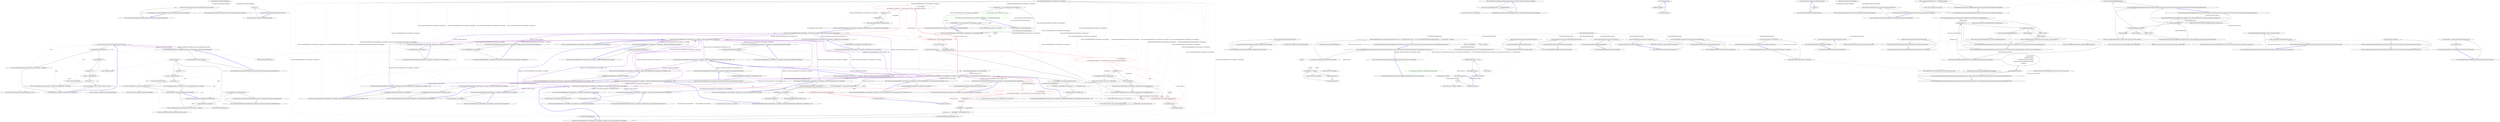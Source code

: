 digraph  {
n29 [label="Nancy.Responses.Negotiation.MediaRange", span=""];
n0 [cluster="Nancy.Responses.Negotiation.MediaRange.Matches(Nancy.Responses.Negotiation.MediaRange)", label="Entry Nancy.Responses.Negotiation.MediaRange.Matches(Nancy.Responses.Negotiation.MediaRange)", span="35-35"];
n1 [cluster="Nancy.Responses.Negotiation.MediaRange.Matches(Nancy.Responses.Negotiation.MediaRange)", label="return this.Type.Matches(other.Type) && this.Subtype.Matches(other.Subtype);", span="37-37"];
n2 [cluster="Nancy.Responses.Negotiation.MediaRange.Matches(Nancy.Responses.Negotiation.MediaRange)", label="Exit Nancy.Responses.Negotiation.MediaRange.Matches(Nancy.Responses.Negotiation.MediaRange)", span="35-35"];
n3 [cluster="Nancy.Responses.Negotiation.MediaType.Matches(Nancy.Responses.Negotiation.MediaType)", label="Entry Nancy.Responses.Negotiation.MediaType.Matches(Nancy.Responses.Negotiation.MediaType)", span="37-37"];
n4 [cluster="Nancy.Responses.Negotiation.MediaRange.FromString(string)", label="Entry Nancy.Responses.Negotiation.MediaRange.FromString(string)", span="45-45"];
n5 [cluster="Nancy.Responses.Negotiation.MediaRange.FromString(string)", label="string.IsNullOrEmpty(contentType)", span="47-47"];
n6 [cluster="Nancy.Responses.Negotiation.MediaRange.FromString(string)", label="throw new ArgumentException(''inputString cannot be null or empty'', contentType);", span="49-49"];
n7 [cluster="Nancy.Responses.Negotiation.MediaRange.FromString(string)", label="contentType.Equals(''*'')", span="52-52"];
n9 [cluster="Nancy.Responses.Negotiation.MediaRange.FromString(string)", label="var parts = contentType.Split('/')", span="57-57"];
n11 [cluster="Nancy.Responses.Negotiation.MediaRange.FromString(string)", label="throw new ArgumentException(''inputString not in correct Type/SubType format'', contentType);", span="62-62"];
n14 [cluster="string.IsNullOrEmpty(string)", label="Entry string.IsNullOrEmpty(string)", span="0-0"];
n8 [cluster="Nancy.Responses.Negotiation.MediaRange.FromString(string)", label="contentType = ''*/*''", span="54-54"];
n16 [cluster="string.Equals(string)", label="Entry string.Equals(string)", span="0-0"];
n10 [cluster="Nancy.Responses.Negotiation.MediaRange.FromString(string)", label="parts.Length != 2", span="59-59"];
n17 [cluster="string.Split(params char[])", label="Entry string.Split(params char[])", span="0-0"];
n12 [cluster="Nancy.Responses.Negotiation.MediaRange.FromString(string)", label="return new MediaRange { Type = parts[0], Subtype = parts[1] };", span="66-66"];
n13 [cluster="Nancy.Responses.Negotiation.MediaRange.FromString(string)", label="Exit Nancy.Responses.Negotiation.MediaRange.FromString(string)", span="45-45"];
n15 [cluster="System.ArgumentException.ArgumentException(string, string)", label="Entry System.ArgumentException.ArgumentException(string, string)", span="0-0"];
n18 [cluster="Nancy.Responses.Negotiation.MediaRange.MediaRange()", label="Entry Nancy.Responses.Negotiation.MediaRange.MediaRange()", span="7-7"];
n19 [cluster="Nancy.Responses.Negotiation.MediaRange.implicit operator Nancy.Responses.Negotiation.MediaRange(string)", label="Entry Nancy.Responses.Negotiation.MediaRange.implicit operator Nancy.Responses.Negotiation.MediaRange(string)", span="69-69"];
n20 [cluster="Nancy.Responses.Negotiation.MediaRange.implicit operator Nancy.Responses.Negotiation.MediaRange(string)", label="return MediaRange.FromString(contentType);", span="71-71"];
n21 [cluster="Nancy.Responses.Negotiation.MediaRange.implicit operator Nancy.Responses.Negotiation.MediaRange(string)", label="Exit Nancy.Responses.Negotiation.MediaRange.implicit operator Nancy.Responses.Negotiation.MediaRange(string)", span="69-69"];
n22 [cluster="Nancy.Responses.Negotiation.MediaRange.implicit operator string(Nancy.Responses.Negotiation.MediaRange)", label="Entry Nancy.Responses.Negotiation.MediaRange.implicit operator string(Nancy.Responses.Negotiation.MediaRange)", span="74-74"];
n23 [cluster="Nancy.Responses.Negotiation.MediaRange.implicit operator string(Nancy.Responses.Negotiation.MediaRange)", label="return string.Concat(mediaRange.Type, ''/'', mediaRange.Subtype);", span="76-76"];
n24 [cluster="Nancy.Responses.Negotiation.MediaRange.implicit operator string(Nancy.Responses.Negotiation.MediaRange)", label="Exit Nancy.Responses.Negotiation.MediaRange.implicit operator string(Nancy.Responses.Negotiation.MediaRange)", span="74-74"];
n25 [cluster="string.Concat(string, string, string)", label="Entry string.Concat(string, string, string)", span="0-0"];
n26 [cluster="Nancy.Responses.Negotiation.MediaRange.ToString()", label="Entry Nancy.Responses.Negotiation.MediaRange.ToString()", span="79-79"];
n27 [cluster="Nancy.Responses.Negotiation.MediaRange.ToString()", label="return this;", span="81-81"];
n28 [cluster="Nancy.Responses.Negotiation.MediaRange.ToString()", label="Exit Nancy.Responses.Negotiation.MediaRange.ToString()", span="79-79"];
m0_0 [cluster="Nancy.AsyncNamedPipelineBase<TAsyncDelegate, TSyncDelegate>.AsyncNamedPipelineBase()", file="AsyncNamedPipelineBase.cs", label="Entry Nancy.AsyncNamedPipelineBase<TAsyncDelegate, TSyncDelegate>.AsyncNamedPipelineBase()", span="13-13"];
m0_3 [cluster="System.Collections.Generic.List<T>.List()", color=green, community=0, file="AsyncNamedPipelineBase.cs", label="0: Entry System.Collections.Generic.List<T>.List()", span="0-0"];
m0_2 [cluster="Nancy.AsyncNamedPipelineBase<TAsyncDelegate, TSyncDelegate>.AsyncNamedPipelineBase()", file="AsyncNamedPipelineBase.cs", label="Exit Nancy.AsyncNamedPipelineBase<TAsyncDelegate, TSyncDelegate>.AsyncNamedPipelineBase()", span="13-13"];
m0_4 [cluster="Nancy.AsyncNamedPipelineBase<TAsyncDelegate, TSyncDelegate>.AsyncNamedPipelineBase(int)", color=green, community=0, file="AsyncNamedPipelineBase.cs", label="0: Entry Nancy.AsyncNamedPipelineBase<TAsyncDelegate, TSyncDelegate>.AsyncNamedPipelineBase(int)", span="18-18"];
m0_1 [cluster="Nancy.AsyncNamedPipelineBase<TAsyncDelegate, TSyncDelegate>.AsyncNamedPipelineBase()", file="AsyncNamedPipelineBase.cs", label="this.pipelineItems = new List<PipelineItem<TAsyncDelegate>>()", span="15-15"];
m0_5 [cluster="Nancy.AsyncNamedPipelineBase<TAsyncDelegate, TSyncDelegate>.AsyncNamedPipelineBase(int)", file="AsyncNamedPipelineBase.cs", label="this.pipelineItems = new List<PipelineItem<TAsyncDelegate>>(capacity)", span="20-20"];
m0_18 [cluster="Nancy.AsyncNamedPipelineBase<TAsyncDelegate, TSyncDelegate>.Wrap(Nancy.PipelineItem<TSyncDelegate>)", file="AsyncNamedPipelineBase.cs", label="Entry Nancy.AsyncNamedPipelineBase<TAsyncDelegate, TSyncDelegate>.Wrap(Nancy.PipelineItem<TSyncDelegate>)", span="329-329"];
m0_109 [cluster="Nancy.AsyncNamedPipelineBase<TAsyncDelegate, TSyncDelegate>.Wrap(Nancy.PipelineItem<TSyncDelegate>)", file="AsyncNamedPipelineBase.cs", label="Exit Nancy.AsyncNamedPipelineBase<TAsyncDelegate, TSyncDelegate>.Wrap(Nancy.PipelineItem<TSyncDelegate>)", span="329-329"];
m0_105 [cluster="System.Collections.Generic.List<T>.RemoveAt(int)", file="AsyncNamedPipelineBase.cs", label="Entry System.Collections.Generic.List<T>.RemoveAt(int)", span="0-0"];
m0_42 [cluster="Nancy.AsyncNamedPipelineBase<TAsyncDelegate, TSyncDelegate>.InsertItemAtPipelineIndex(int, TAsyncDelegate)", file="AsyncNamedPipelineBase.cs", label="Entry Nancy.AsyncNamedPipelineBase<TAsyncDelegate, TSyncDelegate>.InsertItemAtPipelineIndex(int, TAsyncDelegate)", span="141-141"];
m0_43 [cluster="Nancy.AsyncNamedPipelineBase<TAsyncDelegate, TSyncDelegate>.InsertItemAtPipelineIndex(int, TAsyncDelegate)", file="AsyncNamedPipelineBase.cs", label="this.InsertItemAtPipelineIndex(index, (PipelineItem<TAsyncDelegate>)item)", span="143-143"];
m0_44 [cluster="Nancy.AsyncNamedPipelineBase<TAsyncDelegate, TSyncDelegate>.InsertItemAtPipelineIndex(int, TAsyncDelegate)", file="AsyncNamedPipelineBase.cs", label="Exit Nancy.AsyncNamedPipelineBase<TAsyncDelegate, TSyncDelegate>.InsertItemAtPipelineIndex(int, TAsyncDelegate)", span="141-141"];
m0_15 [cluster="Nancy.AsyncNamedPipelineBase<TAsyncDelegate, TSyncDelegate>.AddItemToStartOfPipeline(TSyncDelegate)", file="AsyncNamedPipelineBase.cs", label="Entry Nancy.AsyncNamedPipelineBase<TAsyncDelegate, TSyncDelegate>.AddItemToStartOfPipeline(TSyncDelegate)", span="52-52"];
m0_16 [cluster="Nancy.AsyncNamedPipelineBase<TAsyncDelegate, TSyncDelegate>.AddItemToStartOfPipeline(TSyncDelegate)", file="AsyncNamedPipelineBase.cs", label="this.AddItemToStartOfPipeline(this.Wrap(item))", span="54-54"];
m0_17 [cluster="Nancy.AsyncNamedPipelineBase<TAsyncDelegate, TSyncDelegate>.AddItemToStartOfPipeline(TSyncDelegate)", file="AsyncNamedPipelineBase.cs", label="Exit Nancy.AsyncNamedPipelineBase<TAsyncDelegate, TSyncDelegate>.AddItemToStartOfPipeline(TSyncDelegate)", span="52-52"];
m0_28 [cluster="Nancy.AsyncNamedPipelineBase<TAsyncDelegate, TSyncDelegate>.AddItemToEndOfPipeline(Nancy.PipelineItem<TAsyncDelegate>, bool)", file="AsyncNamedPipelineBase.cs", label="Entry Nancy.AsyncNamedPipelineBase<TAsyncDelegate, TSyncDelegate>.AddItemToEndOfPipeline(Nancy.PipelineItem<TAsyncDelegate>, bool)", span="109-109"];
m0_32 [cluster="Nancy.AsyncNamedPipelineBase<TAsyncDelegate, TSyncDelegate>.AddItemToEndOfPipeline(Nancy.PipelineItem<TAsyncDelegate>, bool)", file="AsyncNamedPipelineBase.cs", label="var existingIndex = this.RemoveByName(item.Name)", span="111-111"];
m0_33 [cluster="Nancy.AsyncNamedPipelineBase<TAsyncDelegate, TSyncDelegate>.AddItemToEndOfPipeline(Nancy.PipelineItem<TAsyncDelegate>, bool)", file="AsyncNamedPipelineBase.cs", label="replaceInPlace && existingIndex != -1", span="113-113"];
m0_34 [cluster="Nancy.AsyncNamedPipelineBase<TAsyncDelegate, TSyncDelegate>.AddItemToEndOfPipeline(Nancy.PipelineItem<TAsyncDelegate>, bool)", file="AsyncNamedPipelineBase.cs", label="this.InsertItemAtPipelineIndex(existingIndex, item)", span="115-115"];
m0_35 [cluster="Nancy.AsyncNamedPipelineBase<TAsyncDelegate, TSyncDelegate>.AddItemToEndOfPipeline(Nancy.PipelineItem<TAsyncDelegate>, bool)", file="AsyncNamedPipelineBase.cs", label="this.pipelineItems.Add(item)", span="119-119"];
m0_36 [cluster="Nancy.AsyncNamedPipelineBase<TAsyncDelegate, TSyncDelegate>.AddItemToEndOfPipeline(Nancy.PipelineItem<TAsyncDelegate>, bool)", file="AsyncNamedPipelineBase.cs", label="Exit Nancy.AsyncNamedPipelineBase<TAsyncDelegate, TSyncDelegate>.AddItemToEndOfPipeline(Nancy.PipelineItem<TAsyncDelegate>, bool)", span="109-109"];
m0_59 [cluster="Nancy.AsyncNamedPipelineBase<TAsyncDelegate, TSyncDelegate>.InsertBefore(string, Nancy.PipelineItem<TAsyncDelegate>)", file="AsyncNamedPipelineBase.cs", label="Entry Nancy.AsyncNamedPipelineBase<TAsyncDelegate, TSyncDelegate>.InsertBefore(string, Nancy.PipelineItem<TAsyncDelegate>)", span="216-216"];
m0_63 [cluster="Nancy.AsyncNamedPipelineBase<TAsyncDelegate, TSyncDelegate>.InsertBefore(string, Nancy.PipelineItem<TAsyncDelegate>)", color=red, community=0, file="AsyncNamedPipelineBase.cs", label="0: var existingIndex =\r\n                this.pipelineItems.FindIndex(i => String.Equals(name, i.Name, StringComparison.Ordinal))", span="218-219"];
m0_66 [cluster="Nancy.AsyncNamedPipelineBase<TAsyncDelegate, TSyncDelegate>.InsertBefore(string, Nancy.PipelineItem<TAsyncDelegate>)", file="AsyncNamedPipelineBase.cs", label="this.InsertItemAtPipelineIndex(existingIndex, item)", span="226-226"];
m0_64 [cluster="Nancy.AsyncNamedPipelineBase<TAsyncDelegate, TSyncDelegate>.InsertBefore(string, Nancy.PipelineItem<TAsyncDelegate>)", file="AsyncNamedPipelineBase.cs", label="existingIndex == -1", span="221-221"];
m0_65 [cluster="Nancy.AsyncNamedPipelineBase<TAsyncDelegate, TSyncDelegate>.InsertBefore(string, Nancy.PipelineItem<TAsyncDelegate>)", file="AsyncNamedPipelineBase.cs", label="existingIndex = 0", span="223-223"];
m0_67 [cluster="Nancy.AsyncNamedPipelineBase<TAsyncDelegate, TSyncDelegate>.InsertBefore(string, Nancy.PipelineItem<TAsyncDelegate>)", file="AsyncNamedPipelineBase.cs", label="Exit Nancy.AsyncNamedPipelineBase<TAsyncDelegate, TSyncDelegate>.InsertBefore(string, Nancy.PipelineItem<TAsyncDelegate>)", span="216-216"];
m0_79 [cluster="Nancy.AsyncNamedPipelineBase<TAsyncDelegate, TSyncDelegate>.InsertAfter(string, Nancy.PipelineItem<TAsyncDelegate>)", file="AsyncNamedPipelineBase.cs", label="Entry Nancy.AsyncNamedPipelineBase<TAsyncDelegate, TSyncDelegate>.InsertAfter(string, Nancy.PipelineItem<TAsyncDelegate>)", span="268-268"];
m0_83 [cluster="Nancy.AsyncNamedPipelineBase<TAsyncDelegate, TSyncDelegate>.InsertAfter(string, Nancy.PipelineItem<TAsyncDelegate>)", color=red, community=0, file="AsyncNamedPipelineBase.cs", label="0: var existingIndex =\r\n                this.pipelineItems.FindIndex(i => String.Equals(name, i.Name, StringComparison.Ordinal))", span="270-271"];
m0_88 [cluster="Nancy.AsyncNamedPipelineBase<TAsyncDelegate, TSyncDelegate>.InsertAfter(string, Nancy.PipelineItem<TAsyncDelegate>)", file="AsyncNamedPipelineBase.cs", label="this.AddItemToEndOfPipeline(item)", span="282-282"];
m0_89 [cluster="Nancy.AsyncNamedPipelineBase<TAsyncDelegate, TSyncDelegate>.InsertAfter(string, Nancy.PipelineItem<TAsyncDelegate>)", file="AsyncNamedPipelineBase.cs", label="this.InsertItemAtPipelineIndex(existingIndex, item)", span="286-286"];
m0_84 [cluster="Nancy.AsyncNamedPipelineBase<TAsyncDelegate, TSyncDelegate>.InsertAfter(string, Nancy.PipelineItem<TAsyncDelegate>)", file="AsyncNamedPipelineBase.cs", label="existingIndex == -1", span="273-273"];
m0_86 [cluster="Nancy.AsyncNamedPipelineBase<TAsyncDelegate, TSyncDelegate>.InsertAfter(string, Nancy.PipelineItem<TAsyncDelegate>)", file="AsyncNamedPipelineBase.cs", label="existingIndex++", span="278-278"];
m0_85 [cluster="Nancy.AsyncNamedPipelineBase<TAsyncDelegate, TSyncDelegate>.InsertAfter(string, Nancy.PipelineItem<TAsyncDelegate>)", file="AsyncNamedPipelineBase.cs", label="existingIndex = this.pipelineItems.Count", span="275-275"];
m0_87 [cluster="Nancy.AsyncNamedPipelineBase<TAsyncDelegate, TSyncDelegate>.InsertAfter(string, Nancy.PipelineItem<TAsyncDelegate>)", file="AsyncNamedPipelineBase.cs", label="existingIndex > this.pipelineItems.Count", span="280-280"];
m0_90 [cluster="Nancy.AsyncNamedPipelineBase<TAsyncDelegate, TSyncDelegate>.InsertAfter(string, Nancy.PipelineItem<TAsyncDelegate>)", file="AsyncNamedPipelineBase.cs", label="Exit Nancy.AsyncNamedPipelineBase<TAsyncDelegate, TSyncDelegate>.InsertAfter(string, Nancy.PipelineItem<TAsyncDelegate>)", span="268-268"];
m0_25 [cluster="Nancy.AsyncNamedPipelineBase<TAsyncDelegate, TSyncDelegate>.AddItemToEndOfPipeline(TAsyncDelegate)", file="AsyncNamedPipelineBase.cs", label="Entry Nancy.AsyncNamedPipelineBase<TAsyncDelegate, TSyncDelegate>.AddItemToEndOfPipeline(TAsyncDelegate)", span="87-87"];
m0_26 [cluster="Nancy.AsyncNamedPipelineBase<TAsyncDelegate, TSyncDelegate>.AddItemToEndOfPipeline(TAsyncDelegate)", file="AsyncNamedPipelineBase.cs", label="this.AddItemToEndOfPipeline((PipelineItem<TAsyncDelegate>)item)", span="89-89"];
m0_27 [cluster="Nancy.AsyncNamedPipelineBase<TAsyncDelegate, TSyncDelegate>.AddItemToEndOfPipeline(TAsyncDelegate)", file="AsyncNamedPipelineBase.cs", label="Exit Nancy.AsyncNamedPipelineBase<TAsyncDelegate, TSyncDelegate>.AddItemToEndOfPipeline(TAsyncDelegate)", span="87-87"];
m0_80 [cluster="Nancy.AsyncNamedPipelineBase<TAsyncDelegate, TSyncDelegate>.InsertAfter(string, TSyncDelegate)", file="AsyncNamedPipelineBase.cs", label="Entry Nancy.AsyncNamedPipelineBase<TAsyncDelegate, TSyncDelegate>.InsertAfter(string, TSyncDelegate)", span="257-257"];
m0_81 [cluster="Nancy.AsyncNamedPipelineBase<TAsyncDelegate, TSyncDelegate>.InsertAfter(string, TSyncDelegate)", file="AsyncNamedPipelineBase.cs", label="this.InsertAfter(name, this.Wrap(item))", span="259-259"];
m0_82 [cluster="Nancy.AsyncNamedPipelineBase<TAsyncDelegate, TSyncDelegate>.InsertAfter(string, TSyncDelegate)", file="AsyncNamedPipelineBase.cs", label="Exit Nancy.AsyncNamedPipelineBase<TAsyncDelegate, TSyncDelegate>.InsertAfter(string, TSyncDelegate)", span="257-257"];
m0_45 [cluster="Nancy.AsyncNamedPipelineBase<TAsyncDelegate, TSyncDelegate>.InsertItemAtPipelineIndex(int, TSyncDelegate)", file="AsyncNamedPipelineBase.cs", label="Entry Nancy.AsyncNamedPipelineBase<TAsyncDelegate, TSyncDelegate>.InsertItemAtPipelineIndex(int, TSyncDelegate)", span="151-151"];
m0_46 [cluster="Nancy.AsyncNamedPipelineBase<TAsyncDelegate, TSyncDelegate>.InsertItemAtPipelineIndex(int, TSyncDelegate)", file="AsyncNamedPipelineBase.cs", label="this.InsertItemAtPipelineIndex(index, this.Wrap(item))", span="153-153"];
m0_47 [cluster="Nancy.AsyncNamedPipelineBase<TAsyncDelegate, TSyncDelegate>.InsertItemAtPipelineIndex(int, TSyncDelegate)", file="AsyncNamedPipelineBase.cs", label="Exit Nancy.AsyncNamedPipelineBase<TAsyncDelegate, TSyncDelegate>.InsertItemAtPipelineIndex(int, TSyncDelegate)", span="151-151"];
m0_52 [cluster="System.Collections.Generic.List<T>.Insert(int, T)", file="AsyncNamedPipelineBase.cs", label="Entry System.Collections.Generic.List<T>.Insert(int, T)", span="0-0"];
m0_94 [cluster="Nancy.AsyncNamedPipelineBase<TAsyncDelegate, TSyncDelegate>.InsertAfter(string, Nancy.PipelineItem<TSyncDelegate>)", file="AsyncNamedPipelineBase.cs", label="Entry Nancy.AsyncNamedPipelineBase<TAsyncDelegate, TSyncDelegate>.InsertAfter(string, Nancy.PipelineItem<TSyncDelegate>)", span="296-296"];
m0_95 [cluster="Nancy.AsyncNamedPipelineBase<TAsyncDelegate, TSyncDelegate>.InsertAfter(string, Nancy.PipelineItem<TSyncDelegate>)", file="AsyncNamedPipelineBase.cs", label="this.InsertAfter(name, this.Wrap(item))", span="298-298"];
m0_96 [cluster="Nancy.AsyncNamedPipelineBase<TAsyncDelegate, TSyncDelegate>.InsertAfter(string, Nancy.PipelineItem<TSyncDelegate>)", file="AsyncNamedPipelineBase.cs", label="Exit Nancy.AsyncNamedPipelineBase<TAsyncDelegate, TSyncDelegate>.InsertAfter(string, Nancy.PipelineItem<TSyncDelegate>)", span="296-296"];
m0_6 [cluster="Nancy.AsyncNamedPipelineBase<TAsyncDelegate, TSyncDelegate>.AsyncNamedPipelineBase(int)", file="AsyncNamedPipelineBase.cs", label="Nancy.ViewEngines.ViewNotFoundException", span=""];
m0_11 [cluster="Nancy.AsyncNamedPipelineBase<TAsyncDelegate, TSyncDelegate>.AddItemToStartOfPipeline(TAsyncDelegate)", file="AsyncNamedPipelineBase.cs", label="Entry Nancy.AsyncNamedPipelineBase<TAsyncDelegate, TSyncDelegate>.AddItemToStartOfPipeline(TAsyncDelegate)", span="43-43"];
m0_12 [cluster="Nancy.AsyncNamedPipelineBase<TAsyncDelegate, TSyncDelegate>.AddItemToStartOfPipeline(TAsyncDelegate)", file="AsyncNamedPipelineBase.cs", label="this.AddItemToStartOfPipeline((PipelineItem<TAsyncDelegate>)item)", span="45-45"];
m0_13 [cluster="Nancy.AsyncNamedPipelineBase<TAsyncDelegate, TSyncDelegate>.AddItemToStartOfPipeline(TAsyncDelegate)", file="AsyncNamedPipelineBase.cs", label="Exit Nancy.AsyncNamedPipelineBase<TAsyncDelegate, TSyncDelegate>.AddItemToStartOfPipeline(TAsyncDelegate)", span="43-43"];
m0_76 [cluster="Nancy.AsyncNamedPipelineBase<TAsyncDelegate, TSyncDelegate>.InsertAfter(string, TAsyncDelegate)", file="AsyncNamedPipelineBase.cs", label="Entry Nancy.AsyncNamedPipelineBase<TAsyncDelegate, TSyncDelegate>.InsertAfter(string, TAsyncDelegate)", span="246-246"];
m0_77 [cluster="Nancy.AsyncNamedPipelineBase<TAsyncDelegate, TSyncDelegate>.InsertAfter(string, TAsyncDelegate)", file="AsyncNamedPipelineBase.cs", label="this.InsertAfter(name, (PipelineItem<TAsyncDelegate>)item)", span="248-248"];
m0_78 [cluster="Nancy.AsyncNamedPipelineBase<TAsyncDelegate, TSyncDelegate>.InsertAfter(string, TAsyncDelegate)", file="AsyncNamedPipelineBase.cs", label="Exit Nancy.AsyncNamedPipelineBase<TAsyncDelegate, TSyncDelegate>.InsertAfter(string, TAsyncDelegate)", span="246-246"];
m0_53 [cluster="Nancy.AsyncNamedPipelineBase<TAsyncDelegate, TSyncDelegate>.InsertItemAtPipelineIndex(int, Nancy.PipelineItem<TSyncDelegate>, bool)", file="AsyncNamedPipelineBase.cs", label="Entry Nancy.AsyncNamedPipelineBase<TAsyncDelegate, TSyncDelegate>.InsertItemAtPipelineIndex(int, Nancy.PipelineItem<TSyncDelegate>, bool)", span="183-183"];
m0_54 [cluster="Nancy.AsyncNamedPipelineBase<TAsyncDelegate, TSyncDelegate>.InsertItemAtPipelineIndex(int, Nancy.PipelineItem<TSyncDelegate>, bool)", file="AsyncNamedPipelineBase.cs", label="this.InsertItemAtPipelineIndex(index, this.Wrap(item), replaceInPlace)", span="185-185"];
m0_55 [cluster="Nancy.AsyncNamedPipelineBase<TAsyncDelegate, TSyncDelegate>.InsertItemAtPipelineIndex(int, Nancy.PipelineItem<TSyncDelegate>, bool)", file="AsyncNamedPipelineBase.cs", label="Exit Nancy.AsyncNamedPipelineBase<TAsyncDelegate, TSyncDelegate>.InsertItemAtPipelineIndex(int, Nancy.PipelineItem<TSyncDelegate>, bool)", span="183-183"];
m0_37 [cluster="Nancy.AsyncNamedPipelineBase<TAsyncDelegate, TSyncDelegate>.RemoveByName(string)", file="AsyncNamedPipelineBase.cs", label="Entry Nancy.AsyncNamedPipelineBase<TAsyncDelegate, TSyncDelegate>.RemoveByName(string)", span="306-306"];
m0_97 [cluster="Nancy.AsyncNamedPipelineBase<TAsyncDelegate, TSyncDelegate>.RemoveByName(string)", file="AsyncNamedPipelineBase.cs", label="string.IsNullOrEmpty(name)", span="308-308"];
m0_99 [cluster="Nancy.AsyncNamedPipelineBase<TAsyncDelegate, TSyncDelegate>.RemoveByName(string)", color=red, community=0, file="AsyncNamedPipelineBase.cs", label="0: var existingIndex =\r\n                this.pipelineItems.FindIndex(i => String.Equals(name, i.Name, StringComparison.Ordinal))", span="313-314"];
m0_98 [cluster="Nancy.AsyncNamedPipelineBase<TAsyncDelegate, TSyncDelegate>.RemoveByName(string)", file="AsyncNamedPipelineBase.cs", label="return -1;", span="310-310"];
m0_100 [cluster="Nancy.AsyncNamedPipelineBase<TAsyncDelegate, TSyncDelegate>.RemoveByName(string)", file="AsyncNamedPipelineBase.cs", label="existingIndex != -1", span="316-316"];
m0_101 [cluster="Nancy.AsyncNamedPipelineBase<TAsyncDelegate, TSyncDelegate>.RemoveByName(string)", file="AsyncNamedPipelineBase.cs", label="this.pipelineItems.RemoveAt(existingIndex)", span="318-318"];
m0_102 [cluster="Nancy.AsyncNamedPipelineBase<TAsyncDelegate, TSyncDelegate>.RemoveByName(string)", file="AsyncNamedPipelineBase.cs", label="return existingIndex;", span="321-321"];
m0_103 [cluster="Nancy.AsyncNamedPipelineBase<TAsyncDelegate, TSyncDelegate>.RemoveByName(string)", file="AsyncNamedPipelineBase.cs", label="Exit Nancy.AsyncNamedPipelineBase<TAsyncDelegate, TSyncDelegate>.RemoveByName(string)", span="306-306"];
m0_22 [cluster="Nancy.AsyncNamedPipelineBase<TAsyncDelegate, TSyncDelegate>.AddItemToStartOfPipeline(Nancy.PipelineItem<TSyncDelegate>, bool)", file="AsyncNamedPipelineBase.cs", label="Entry Nancy.AsyncNamedPipelineBase<TAsyncDelegate, TSyncDelegate>.AddItemToStartOfPipeline(Nancy.PipelineItem<TSyncDelegate>, bool)", span="78-78"];
m0_23 [cluster="Nancy.AsyncNamedPipelineBase<TAsyncDelegate, TSyncDelegate>.AddItemToStartOfPipeline(Nancy.PipelineItem<TSyncDelegate>, bool)", file="AsyncNamedPipelineBase.cs", label="this.AddItemToStartOfPipeline(this.Wrap(item), replaceInPlace)", span="80-80"];
m0_24 [cluster="Nancy.AsyncNamedPipelineBase<TAsyncDelegate, TSyncDelegate>.AddItemToStartOfPipeline(Nancy.PipelineItem<TSyncDelegate>, bool)", file="AsyncNamedPipelineBase.cs", label="Exit Nancy.AsyncNamedPipelineBase<TAsyncDelegate, TSyncDelegate>.AddItemToStartOfPipeline(Nancy.PipelineItem<TSyncDelegate>, bool)", span="78-78"];
m0_39 [cluster="Nancy.AsyncNamedPipelineBase<TAsyncDelegate, TSyncDelegate>.AddItemToEndOfPipeline(Nancy.PipelineItem<TSyncDelegate>, bool)", file="AsyncNamedPipelineBase.cs", label="Entry Nancy.AsyncNamedPipelineBase<TAsyncDelegate, TSyncDelegate>.AddItemToEndOfPipeline(Nancy.PipelineItem<TSyncDelegate>, bool)", span="131-131"];
m0_40 [cluster="Nancy.AsyncNamedPipelineBase<TAsyncDelegate, TSyncDelegate>.AddItemToEndOfPipeline(Nancy.PipelineItem<TSyncDelegate>, bool)", file="AsyncNamedPipelineBase.cs", label="this.AddItemToEndOfPipeline(this.Wrap(item), replaceInPlace)", span="133-133"];
m0_41 [cluster="Nancy.AsyncNamedPipelineBase<TAsyncDelegate, TSyncDelegate>.AddItemToEndOfPipeline(Nancy.PipelineItem<TSyncDelegate>, bool)", file="AsyncNamedPipelineBase.cs", label="Exit Nancy.AsyncNamedPipelineBase<TAsyncDelegate, TSyncDelegate>.AddItemToEndOfPipeline(Nancy.PipelineItem<TSyncDelegate>, bool)", span="131-131"];
m0_68 [cluster="System.Collections.Generic.List<T>.FindIndex(System.Predicate<T>)", file="AsyncNamedPipelineBase.cs", label="Entry System.Collections.Generic.List<T>.FindIndex(System.Predicate<T>)", span="0-0"];
m0_14 [cluster="Nancy.AsyncNamedPipelineBase<TAsyncDelegate, TSyncDelegate>.AddItemToStartOfPipeline(Nancy.PipelineItem<TAsyncDelegate>, bool)", file="AsyncNamedPipelineBase.cs", label="Entry Nancy.AsyncNamedPipelineBase<TAsyncDelegate, TSyncDelegate>.AddItemToStartOfPipeline(Nancy.PipelineItem<TAsyncDelegate>, bool)", span="65-65"];
m0_19 [cluster="Nancy.AsyncNamedPipelineBase<TAsyncDelegate, TSyncDelegate>.AddItemToStartOfPipeline(Nancy.PipelineItem<TAsyncDelegate>, bool)", file="AsyncNamedPipelineBase.cs", label="this.InsertItemAtPipelineIndex(0, item, replaceInPlace)", span="67-67"];
m0_20 [cluster="Nancy.AsyncNamedPipelineBase<TAsyncDelegate, TSyncDelegate>.AddItemToStartOfPipeline(Nancy.PipelineItem<TAsyncDelegate>, bool)", file="AsyncNamedPipelineBase.cs", label="Exit Nancy.AsyncNamedPipelineBase<TAsyncDelegate, TSyncDelegate>.AddItemToStartOfPipeline(Nancy.PipelineItem<TAsyncDelegate>, bool)", span="65-65"];
m0_56 [cluster="Nancy.AsyncNamedPipelineBase<TAsyncDelegate, TSyncDelegate>.InsertBefore(string, TAsyncDelegate)", file="AsyncNamedPipelineBase.cs", label="Entry Nancy.AsyncNamedPipelineBase<TAsyncDelegate, TSyncDelegate>.InsertBefore(string, TAsyncDelegate)", span="194-194"];
m0_57 [cluster="Nancy.AsyncNamedPipelineBase<TAsyncDelegate, TSyncDelegate>.InsertBefore(string, TAsyncDelegate)", file="AsyncNamedPipelineBase.cs", label="this.InsertBefore(name, (PipelineItem<TAsyncDelegate>)item)", span="196-196"];
m0_58 [cluster="Nancy.AsyncNamedPipelineBase<TAsyncDelegate, TSyncDelegate>.InsertBefore(string, TAsyncDelegate)", file="AsyncNamedPipelineBase.cs", label="Exit Nancy.AsyncNamedPipelineBase<TAsyncDelegate, TSyncDelegate>.InsertBefore(string, TAsyncDelegate)", span="194-194"];
m0_106 [cluster="lambda expression", file="AsyncNamedPipelineBase.cs", label="Entry lambda expression", span="314-314"];
m0_8 [cluster="lambda expression", file="AsyncNamedPipelineBase.cs", label="Entry lambda expression", span="36-36"];
m0_9 [cluster="lambda expression", file="AsyncNamedPipelineBase.cs", label="pipelineItem.Delegate", span="36-36"];
m0_10 [cluster="lambda expression", file="AsyncNamedPipelineBase.cs", label="Exit lambda expression", span="36-36"];
m0_70 [cluster="lambda expression", color=red, community=0, file="AsyncNamedPipelineBase.cs", label="0: String.Equals(name, i.Name, StringComparison.Ordinal)", span="219-219"];
m0_69 [cluster="lambda expression", file="AsyncNamedPipelineBase.cs", label="Entry lambda expression", span="219-219"];
m0_71 [cluster="lambda expression", file="AsyncNamedPipelineBase.cs", label="Exit lambda expression", span="219-219"];
m0_92 [cluster="lambda expression", color=red, community=0, file="AsyncNamedPipelineBase.cs", label="0: String.Equals(name, i.Name, StringComparison.Ordinal)", span="271-271"];
m0_91 [cluster="lambda expression", file="AsyncNamedPipelineBase.cs", label="Entry lambda expression", span="271-271"];
m0_93 [cluster="lambda expression", file="AsyncNamedPipelineBase.cs", label="Exit lambda expression", span="271-271"];
m0_107 [cluster="lambda expression", color=red, community=0, file="AsyncNamedPipelineBase.cs", label="0: String.Equals(name, i.Name, StringComparison.Ordinal)", span="314-314"];
m0_108 [cluster="lambda expression", file="AsyncNamedPipelineBase.cs", label="Exit lambda expression", span="314-314"];
m0_60 [cluster="Nancy.AsyncNamedPipelineBase<TAsyncDelegate, TSyncDelegate>.InsertBefore(string, TSyncDelegate)", file="AsyncNamedPipelineBase.cs", label="Entry Nancy.AsyncNamedPipelineBase<TAsyncDelegate, TSyncDelegate>.InsertBefore(string, TSyncDelegate)", span="205-205"];
m0_61 [cluster="Nancy.AsyncNamedPipelineBase<TAsyncDelegate, TSyncDelegate>.InsertBefore(string, TSyncDelegate)", file="AsyncNamedPipelineBase.cs", label="this.InsertBefore(name, this.Wrap(item))", span="207-207"];
m0_62 [cluster="Nancy.AsyncNamedPipelineBase<TAsyncDelegate, TSyncDelegate>.InsertBefore(string, TSyncDelegate)", file="AsyncNamedPipelineBase.cs", label="Exit Nancy.AsyncNamedPipelineBase<TAsyncDelegate, TSyncDelegate>.InsertBefore(string, TSyncDelegate)", span="205-205"];
m0_72 [cluster="string.Equals(string, string, System.StringComparison)", file="AsyncNamedPipelineBase.cs", label="Entry string.Equals(string, string, System.StringComparison)", span="0-0"];
m0_21 [cluster="Nancy.AsyncNamedPipelineBase<TAsyncDelegate, TSyncDelegate>.InsertItemAtPipelineIndex(int, Nancy.PipelineItem<TAsyncDelegate>, bool)", file="AsyncNamedPipelineBase.cs", label="Entry Nancy.AsyncNamedPipelineBase<TAsyncDelegate, TSyncDelegate>.InsertItemAtPipelineIndex(int, Nancy.PipelineItem<TAsyncDelegate>, bool)", span="165-165"];
m0_48 [cluster="Nancy.AsyncNamedPipelineBase<TAsyncDelegate, TSyncDelegate>.InsertItemAtPipelineIndex(int, Nancy.PipelineItem<TAsyncDelegate>, bool)", file="AsyncNamedPipelineBase.cs", label="var existingIndex = this.RemoveByName(item.Name)", span="167-167"];
m0_49 [cluster="Nancy.AsyncNamedPipelineBase<TAsyncDelegate, TSyncDelegate>.InsertItemAtPipelineIndex(int, Nancy.PipelineItem<TAsyncDelegate>, bool)", file="AsyncNamedPipelineBase.cs", label="var newIndex = (replaceInPlace && existingIndex != -1) ? existingIndex : index", span="169-169"];
m0_50 [cluster="Nancy.AsyncNamedPipelineBase<TAsyncDelegate, TSyncDelegate>.InsertItemAtPipelineIndex(int, Nancy.PipelineItem<TAsyncDelegate>, bool)", file="AsyncNamedPipelineBase.cs", label="this.pipelineItems.Insert(newIndex, item)", span="171-171"];
m0_51 [cluster="Nancy.AsyncNamedPipelineBase<TAsyncDelegate, TSyncDelegate>.InsertItemAtPipelineIndex(int, Nancy.PipelineItem<TAsyncDelegate>, bool)", file="AsyncNamedPipelineBase.cs", label="Exit Nancy.AsyncNamedPipelineBase<TAsyncDelegate, TSyncDelegate>.InsertItemAtPipelineIndex(int, Nancy.PipelineItem<TAsyncDelegate>, bool)", span="165-165"];
m0_7 [cluster="System.Collections.Generic.List<T>.List(int)", file="AsyncNamedPipelineBase.cs", label="Entry System.Collections.Generic.List<T>.List(int)", span="0-0"];
m0_38 [cluster="System.Collections.Generic.List<T>.Add(T)", file="AsyncNamedPipelineBase.cs", label="Entry System.Collections.Generic.List<T>.Add(T)", span="0-0"];
m0_73 [cluster="Nancy.AsyncNamedPipelineBase<TAsyncDelegate, TSyncDelegate>.InsertBefore(string, Nancy.PipelineItem<TSyncDelegate>)", file="AsyncNamedPipelineBase.cs", label="Entry Nancy.AsyncNamedPipelineBase<TAsyncDelegate, TSyncDelegate>.InsertBefore(string, Nancy.PipelineItem<TSyncDelegate>)", span="235-235"];
m0_74 [cluster="Nancy.AsyncNamedPipelineBase<TAsyncDelegate, TSyncDelegate>.InsertBefore(string, Nancy.PipelineItem<TSyncDelegate>)", file="AsyncNamedPipelineBase.cs", label="this.InsertBefore(name, this.Wrap(item))", span="237-237"];
m0_75 [cluster="Nancy.AsyncNamedPipelineBase<TAsyncDelegate, TSyncDelegate>.InsertBefore(string, Nancy.PipelineItem<TSyncDelegate>)", file="AsyncNamedPipelineBase.cs", label="Exit Nancy.AsyncNamedPipelineBase<TAsyncDelegate, TSyncDelegate>.InsertBefore(string, Nancy.PipelineItem<TSyncDelegate>)", span="235-235"];
m0_29 [cluster="Nancy.AsyncNamedPipelineBase<TAsyncDelegate, TSyncDelegate>.AddItemToEndOfPipeline(TSyncDelegate)", file="AsyncNamedPipelineBase.cs", label="Entry Nancy.AsyncNamedPipelineBase<TAsyncDelegate, TSyncDelegate>.AddItemToEndOfPipeline(TSyncDelegate)", span="96-96"];
m0_30 [cluster="Nancy.AsyncNamedPipelineBase<TAsyncDelegate, TSyncDelegate>.AddItemToEndOfPipeline(TSyncDelegate)", file="AsyncNamedPipelineBase.cs", label="this.AddItemToEndOfPipeline(this.Wrap(item))", span="98-98"];
m0_31 [cluster="Nancy.AsyncNamedPipelineBase<TAsyncDelegate, TSyncDelegate>.AddItemToEndOfPipeline(TSyncDelegate)", file="AsyncNamedPipelineBase.cs", label="Exit Nancy.AsyncNamedPipelineBase<TAsyncDelegate, TSyncDelegate>.AddItemToEndOfPipeline(TSyncDelegate)", span="96-96"];
m0_110 [file="AsyncNamedPipelineBase.cs", label="Nancy.AsyncNamedPipelineBase<TAsyncDelegate, TSyncDelegate>", span=""];
m0_111 [file="AsyncNamedPipelineBase.cs", label=string, span=""];
m0_112 [file="AsyncNamedPipelineBase.cs", label=string, span=""];
m0_113 [file="AsyncNamedPipelineBase.cs", label=string, span=""];
m1_17 [cluster="string.Split(params char[])", file="BeforePipeline.cs", label="Entry string.Split(params char[])", span="0-0"];
m1_4 [cluster="Nancy.Responses.Negotiation.MediaRange.FromString(string)", file="BeforePipeline.cs", label="Entry Nancy.Responses.Negotiation.MediaRange.FromString(string)", span="45-45"];
m1_5 [cluster="Nancy.Responses.Negotiation.MediaRange.FromString(string)", file="BeforePipeline.cs", label="string.IsNullOrEmpty(contentType)", span="47-47"];
m1_6 [cluster="Nancy.Responses.Negotiation.MediaRange.FromString(string)", file="BeforePipeline.cs", label="throw new ArgumentException(''inputString cannot be null or empty'', contentType);", span="49-49"];
m1_7 [cluster="Nancy.Responses.Negotiation.MediaRange.FromString(string)", file="BeforePipeline.cs", label="contentType.Equals(''*'')", span="52-52"];
m1_9 [cluster="Nancy.Responses.Negotiation.MediaRange.FromString(string)", file="BeforePipeline.cs", label="var parts = contentType.Split('/')", span="57-57"];
m1_11 [cluster="Nancy.Responses.Negotiation.MediaRange.FromString(string)", file="BeforePipeline.cs", label="throw new ArgumentException(''inputString not in correct Type/SubType format'', contentType);", span="62-62"];
m1_8 [cluster="Nancy.Responses.Negotiation.MediaRange.FromString(string)", file="BeforePipeline.cs", label="contentType = ''*/*''", span="54-54"];
m1_10 [cluster="Nancy.Responses.Negotiation.MediaRange.FromString(string)", file="BeforePipeline.cs", label="parts.Length != 2", span="59-59"];
m1_12 [cluster="Nancy.Responses.Negotiation.MediaRange.FromString(string)", file="BeforePipeline.cs", label="return new MediaRange { Type = parts[0], Subtype = parts[1] };", span="66-66"];
m1_13 [cluster="Nancy.Responses.Negotiation.MediaRange.FromString(string)", file="BeforePipeline.cs", label="Exit Nancy.Responses.Negotiation.MediaRange.FromString(string)", span="45-45"];
m1_15 [cluster="System.ArgumentException.ArgumentException(string, string)", file="BeforePipeline.cs", label="Entry System.ArgumentException.ArgumentException(string, string)", span="0-0"];
m1_26 [cluster="Nancy.Responses.Negotiation.MediaRange.ToString()", file="BeforePipeline.cs", label="Entry Nancy.Responses.Negotiation.MediaRange.ToString()", span="79-79"];
m1_27 [cluster="Nancy.Responses.Negotiation.MediaRange.ToString()", file="BeforePipeline.cs", label="return this;", span="81-81"];
m1_28 [cluster="Nancy.Responses.Negotiation.MediaRange.ToString()", file="BeforePipeline.cs", label="Exit Nancy.Responses.Negotiation.MediaRange.ToString()", span="79-79"];
m1_14 [cluster="string.IsNullOrEmpty(string)", file="BeforePipeline.cs", label="Entry string.IsNullOrEmpty(string)", span="0-0"];
m1_25 [cluster="string.Concat(string, string, string)", file="BeforePipeline.cs", label="Entry string.Concat(string, string, string)", span="0-0"];
m1_18 [cluster="Nancy.Responses.Negotiation.MediaRange.MediaRange()", file="BeforePipeline.cs", label="Entry Nancy.Responses.Negotiation.MediaRange.MediaRange()", span="7-7"];
m1_0 [cluster="Nancy.Responses.Negotiation.MediaRange.Matches(Nancy.Responses.Negotiation.MediaRange)", file="BeforePipeline.cs", label="Entry Nancy.Responses.Negotiation.MediaRange.Matches(Nancy.Responses.Negotiation.MediaRange)", span="35-35"];
m1_1 [cluster="Nancy.Responses.Negotiation.MediaRange.Matches(Nancy.Responses.Negotiation.MediaRange)", file="BeforePipeline.cs", label="return this.Type.Matches(other.Type) && this.Subtype.Matches(other.Subtype);", span="37-37"];
m1_2 [cluster="Nancy.Responses.Negotiation.MediaRange.Matches(Nancy.Responses.Negotiation.MediaRange)", file="BeforePipeline.cs", label="Exit Nancy.Responses.Negotiation.MediaRange.Matches(Nancy.Responses.Negotiation.MediaRange)", span="35-35"];
m1_19 [cluster="Nancy.Responses.Negotiation.MediaRange.implicit operator Nancy.Responses.Negotiation.MediaRange(string)", file="BeforePipeline.cs", label="Entry Nancy.Responses.Negotiation.MediaRange.implicit operator Nancy.Responses.Negotiation.MediaRange(string)", span="69-69"];
m1_20 [cluster="Nancy.Responses.Negotiation.MediaRange.implicit operator Nancy.Responses.Negotiation.MediaRange(string)", file="BeforePipeline.cs", label="return MediaRange.FromString(contentType);", span="71-71"];
m1_21 [cluster="Nancy.Responses.Negotiation.MediaRange.implicit operator Nancy.Responses.Negotiation.MediaRange(string)", file="BeforePipeline.cs", label="Exit Nancy.Responses.Negotiation.MediaRange.implicit operator Nancy.Responses.Negotiation.MediaRange(string)", span="69-69"];
m1_3 [cluster="Nancy.Responses.Negotiation.MediaType.Matches(Nancy.Responses.Negotiation.MediaType)", file="BeforePipeline.cs", label="Entry Nancy.Responses.Negotiation.MediaType.Matches(Nancy.Responses.Negotiation.MediaType)", span="37-37"];
m1_22 [cluster="Nancy.Responses.Negotiation.MediaRange.implicit operator string(Nancy.Responses.Negotiation.MediaRange)", file="BeforePipeline.cs", label="Entry Nancy.Responses.Negotiation.MediaRange.implicit operator string(Nancy.Responses.Negotiation.MediaRange)", span="74-74"];
m1_23 [cluster="Nancy.Responses.Negotiation.MediaRange.implicit operator string(Nancy.Responses.Negotiation.MediaRange)", file="BeforePipeline.cs", label="return string.Concat(mediaRange.Type, ''/'', mediaRange.Subtype);", span="76-76"];
m1_24 [cluster="Nancy.Responses.Negotiation.MediaRange.implicit operator string(Nancy.Responses.Negotiation.MediaRange)", file="BeforePipeline.cs", label="Exit Nancy.Responses.Negotiation.MediaRange.implicit operator string(Nancy.Responses.Negotiation.MediaRange)", span="74-74"];
m1_29 [file="BeforePipeline.cs", label="Nancy.Responses.Negotiation.MediaRange", span=""];
m2_149 [cluster="Unk.AutoRegister", file="DefaultNancyBootstrapper.cs", label="Entry Unk.AutoRegister", span=""];
m2_118 [cluster="Nancy.DefaultNancyBootstrapper.GetDiagnostics()", file="DefaultNancyBootstrapper.cs", label="Entry Nancy.DefaultNancyBootstrapper.GetDiagnostics()", span="207-207"];
m2_119 [cluster="Nancy.DefaultNancyBootstrapper.GetDiagnostics()", file="DefaultNancyBootstrapper.cs", label="return this.ApplicationContainer.Resolve<IDiagnostics>();", span="209-209"];
m2_120 [cluster="Nancy.DefaultNancyBootstrapper.GetDiagnostics()", file="DefaultNancyBootstrapper.cs", label="Exit Nancy.DefaultNancyBootstrapper.GetDiagnostics()", span="207-207"];
m2_153 [cluster="Unk.Any", file="DefaultNancyBootstrapper.cs", label="Entry Unk.Any", span=""];
m2_87 [cluster="Nancy.DefaultNancyBootstrapper.RegisterCollectionTypes(Nancy.TinyIoc.TinyIoCContainer, System.Collections.Generic.IEnumerable<Nancy.Bootstrapper.CollectionTypeRegistration>)", file="DefaultNancyBootstrapper.cs", label="Entry Nancy.DefaultNancyBootstrapper.RegisterCollectionTypes(Nancy.TinyIoc.TinyIoCContainer, System.Collections.Generic.IEnumerable<Nancy.Bootstrapper.CollectionTypeRegistration>)", span="132-132"];
m2_91 [cluster="Nancy.DefaultNancyBootstrapper.RegisterCollectionTypes(Nancy.TinyIoc.TinyIoCContainer, System.Collections.Generic.IEnumerable<Nancy.Bootstrapper.CollectionTypeRegistration>)", file="DefaultNancyBootstrapper.cs", label="container.RegisterMultiple(collectionTypeRegistration.RegistrationType, collectionTypeRegistration.ImplementationTypes).AsMultiInstance()", span="139-139"];
m2_93 [cluster="Nancy.DefaultNancyBootstrapper.RegisterCollectionTypes(Nancy.TinyIoc.TinyIoCContainer, System.Collections.Generic.IEnumerable<Nancy.Bootstrapper.CollectionTypeRegistration>)", file="DefaultNancyBootstrapper.cs", label="container.RegisterMultiple(collectionTypeRegistration.RegistrationType, collectionTypeRegistration.ImplementationTypes).AsSingleton()", span="142-142"];
m2_88 [cluster="Nancy.DefaultNancyBootstrapper.RegisterCollectionTypes(Nancy.TinyIoc.TinyIoCContainer, System.Collections.Generic.IEnumerable<Nancy.Bootstrapper.CollectionTypeRegistration>)", file="DefaultNancyBootstrapper.cs", label=collectionTypeRegistrations, span="134-134"];
m2_90 [cluster="Nancy.DefaultNancyBootstrapper.RegisterCollectionTypes(Nancy.TinyIoc.TinyIoCContainer, System.Collections.Generic.IEnumerable<Nancy.Bootstrapper.CollectionTypeRegistration>)", file="DefaultNancyBootstrapper.cs", label="Lifetime.Transient", span="138-138"];
m2_92 [cluster="Nancy.DefaultNancyBootstrapper.RegisterCollectionTypes(Nancy.TinyIoc.TinyIoCContainer, System.Collections.Generic.IEnumerable<Nancy.Bootstrapper.CollectionTypeRegistration>)", file="DefaultNancyBootstrapper.cs", label="Lifetime.Singleton", span="141-141"];
m2_89 [cluster="Nancy.DefaultNancyBootstrapper.RegisterCollectionTypes(Nancy.TinyIoc.TinyIoCContainer, System.Collections.Generic.IEnumerable<Nancy.Bootstrapper.CollectionTypeRegistration>)", file="DefaultNancyBootstrapper.cs", label="collectionTypeRegistration.Lifetime", span="136-136"];
m2_96 [cluster="Nancy.DefaultNancyBootstrapper.RegisterCollectionTypes(Nancy.TinyIoc.TinyIoCContainer, System.Collections.Generic.IEnumerable<Nancy.Bootstrapper.CollectionTypeRegistration>)", file="DefaultNancyBootstrapper.cs", label="throw new ArgumentOutOfRangeException();", span="147-147"];
m2_95 [cluster="Nancy.DefaultNancyBootstrapper.RegisterCollectionTypes(Nancy.TinyIoc.TinyIoCContainer, System.Collections.Generic.IEnumerable<Nancy.Bootstrapper.CollectionTypeRegistration>)", file="DefaultNancyBootstrapper.cs", label="throw new InvalidOperationException(''Unable to directly register a per request lifetime.'');", span="145-145"];
m2_94 [cluster="Nancy.DefaultNancyBootstrapper.RegisterCollectionTypes(Nancy.TinyIoc.TinyIoCContainer, System.Collections.Generic.IEnumerable<Nancy.Bootstrapper.CollectionTypeRegistration>)", file="DefaultNancyBootstrapper.cs", label="Lifetime.PerRequest", span="144-144"];
m2_97 [cluster="Nancy.DefaultNancyBootstrapper.RegisterCollectionTypes(Nancy.TinyIoc.TinyIoCContainer, System.Collections.Generic.IEnumerable<Nancy.Bootstrapper.CollectionTypeRegistration>)", file="DefaultNancyBootstrapper.cs", label="Exit Nancy.DefaultNancyBootstrapper.RegisterCollectionTypes(Nancy.TinyIoc.TinyIoCContainer, System.Collections.Generic.IEnumerable<Nancy.Bootstrapper.CollectionTypeRegistration>)", span="132-132"];
m2_99 [cluster="Nancy.TinyIoc.TinyIoCContainer.MultiRegisterOptions.AsMultiInstance()", file="DefaultNancyBootstrapper.cs", label="Entry Nancy.TinyIoc.TinyIoCContainer.MultiRegisterOptions.AsMultiInstance()", span="1144-1144"];
m2_68 [cluster="Nancy.DefaultNancyBootstrapper.RegisterBootstrapperTypes(Nancy.TinyIoc.TinyIoCContainer)", file="DefaultNancyBootstrapper.cs", label="Entry Nancy.DefaultNancyBootstrapper.RegisterBootstrapperTypes(Nancy.TinyIoc.TinyIoCContainer)", span="96-96"];
m2_69 [cluster="Nancy.DefaultNancyBootstrapper.RegisterBootstrapperTypes(Nancy.TinyIoc.TinyIoCContainer)", file="DefaultNancyBootstrapper.cs", label="applicationContainer.Register<INancyModuleCatalog>(this)", span="98-98"];
m2_70 [cluster="Nancy.DefaultNancyBootstrapper.RegisterBootstrapperTypes(Nancy.TinyIoc.TinyIoCContainer)", file="DefaultNancyBootstrapper.cs", label="Exit Nancy.DefaultNancyBootstrapper.RegisterBootstrapperTypes(Nancy.TinyIoc.TinyIoCContainer)", span="96-96"];
m2_115 [cluster="Nancy.DefaultNancyBootstrapper.GetEnvironmentConfigurator()", file="DefaultNancyBootstrapper.cs", label="Entry Nancy.DefaultNancyBootstrapper.GetEnvironmentConfigurator()", span="198-198"];
m2_116 [cluster="Nancy.DefaultNancyBootstrapper.GetEnvironmentConfigurator()", file="DefaultNancyBootstrapper.cs", label="return this.ApplicationContainer.Resolve<INancyEnvironmentConfigurator>();", span="200-200"];
m2_117 [cluster="Nancy.DefaultNancyBootstrapper.GetEnvironmentConfigurator()", file="DefaultNancyBootstrapper.cs", label="Exit Nancy.DefaultNancyBootstrapper.GetEnvironmentConfigurator()", span="198-198"];
m2_64 [cluster="Nancy.DefaultNancyBootstrapper.RegisterNancyEnvironment(Nancy.TinyIoc.TinyIoCContainer, Nancy.Configuration.INancyEnvironment)", file="DefaultNancyBootstrapper.cs", label="Entry Nancy.DefaultNancyBootstrapper.RegisterNancyEnvironment(Nancy.TinyIoc.TinyIoCContainer, Nancy.Configuration.INancyEnvironment)", span="85-85"];
m2_65 [cluster="Nancy.DefaultNancyBootstrapper.RegisterNancyEnvironment(Nancy.TinyIoc.TinyIoCContainer, Nancy.Configuration.INancyEnvironment)", file="DefaultNancyBootstrapper.cs", label="container.Register(environment)", span="87-87"];
m2_66 [cluster="Nancy.DefaultNancyBootstrapper.RegisterNancyEnvironment(Nancy.TinyIoc.TinyIoCContainer, Nancy.Configuration.INancyEnvironment)", file="DefaultNancyBootstrapper.cs", label="Exit Nancy.DefaultNancyBootstrapper.RegisterNancyEnvironment(Nancy.TinyIoc.TinyIoCContainer, Nancy.Configuration.INancyEnvironment)", span="85-85"];
m2_98 [cluster="Nancy.TinyIoc.TinyIoCContainer.RegisterMultiple(System.Type, System.Collections.Generic.IEnumerable<System.Type>)", file="DefaultNancyBootstrapper.cs", label="Entry Nancy.TinyIoc.TinyIoCContainer.RegisterMultiple(System.Type, System.Collections.Generic.IEnumerable<System.Type>)", span="1589-1589"];
m2_114 [cluster="Nancy.TinyIoc.TinyIoCContainer.GetChildContainer()", file="DefaultNancyBootstrapper.cs", label="Entry Nancy.TinyIoc.TinyIoCContainer.GetChildContainer()", span="1194-1194"];
m2_71 [cluster="Nancy.DefaultNancyBootstrapper.RegisterTypes(Nancy.TinyIoc.TinyIoCContainer, System.Collections.Generic.IEnumerable<Nancy.Bootstrapper.TypeRegistration>)", file="DefaultNancyBootstrapper.cs", label="Entry Nancy.DefaultNancyBootstrapper.RegisterTypes(Nancy.TinyIoc.TinyIoCContainer, System.Collections.Generic.IEnumerable<Nancy.Bootstrapper.TypeRegistration>)", span="106-106"];
m2_75 [cluster="Nancy.DefaultNancyBootstrapper.RegisterTypes(Nancy.TinyIoc.TinyIoCContainer, System.Collections.Generic.IEnumerable<Nancy.Bootstrapper.TypeRegistration>)", file="DefaultNancyBootstrapper.cs", label="container.Register(typeRegistration.RegistrationType, typeRegistration.ImplementationType).AsMultiInstance()", span="113-113"];
m2_77 [cluster="Nancy.DefaultNancyBootstrapper.RegisterTypes(Nancy.TinyIoc.TinyIoCContainer, System.Collections.Generic.IEnumerable<Nancy.Bootstrapper.TypeRegistration>)", file="DefaultNancyBootstrapper.cs", label="container.Register(typeRegistration.RegistrationType, typeRegistration.ImplementationType).AsSingleton()", span="116-116"];
m2_72 [cluster="Nancy.DefaultNancyBootstrapper.RegisterTypes(Nancy.TinyIoc.TinyIoCContainer, System.Collections.Generic.IEnumerable<Nancy.Bootstrapper.TypeRegistration>)", file="DefaultNancyBootstrapper.cs", label=typeRegistrations, span="108-108"];
m2_74 [cluster="Nancy.DefaultNancyBootstrapper.RegisterTypes(Nancy.TinyIoc.TinyIoCContainer, System.Collections.Generic.IEnumerable<Nancy.Bootstrapper.TypeRegistration>)", file="DefaultNancyBootstrapper.cs", label="Lifetime.Transient", span="112-112"];
m2_76 [cluster="Nancy.DefaultNancyBootstrapper.RegisterTypes(Nancy.TinyIoc.TinyIoCContainer, System.Collections.Generic.IEnumerable<Nancy.Bootstrapper.TypeRegistration>)", file="DefaultNancyBootstrapper.cs", label="Lifetime.Singleton", span="115-115"];
m2_73 [cluster="Nancy.DefaultNancyBootstrapper.RegisterTypes(Nancy.TinyIoc.TinyIoCContainer, System.Collections.Generic.IEnumerable<Nancy.Bootstrapper.TypeRegistration>)", file="DefaultNancyBootstrapper.cs", label="typeRegistration.Lifetime", span="110-110"];
m2_80 [cluster="Nancy.DefaultNancyBootstrapper.RegisterTypes(Nancy.TinyIoc.TinyIoCContainer, System.Collections.Generic.IEnumerable<Nancy.Bootstrapper.TypeRegistration>)", file="DefaultNancyBootstrapper.cs", label="throw new ArgumentOutOfRangeException();", span="121-121"];
m2_79 [cluster="Nancy.DefaultNancyBootstrapper.RegisterTypes(Nancy.TinyIoc.TinyIoCContainer, System.Collections.Generic.IEnumerable<Nancy.Bootstrapper.TypeRegistration>)", file="DefaultNancyBootstrapper.cs", label="throw new InvalidOperationException(''Unable to directly register a per request lifetime.'');", span="119-119"];
m2_78 [cluster="Nancy.DefaultNancyBootstrapper.RegisterTypes(Nancy.TinyIoc.TinyIoCContainer, System.Collections.Generic.IEnumerable<Nancy.Bootstrapper.TypeRegistration>)", file="DefaultNancyBootstrapper.cs", label="Lifetime.PerRequest", span="118-118"];
m2_81 [cluster="Nancy.DefaultNancyBootstrapper.RegisterTypes(Nancy.TinyIoc.TinyIoCContainer, System.Collections.Generic.IEnumerable<Nancy.Bootstrapper.TypeRegistration>)", file="DefaultNancyBootstrapper.cs", label="Exit Nancy.DefaultNancyBootstrapper.RegisterTypes(Nancy.TinyIoc.TinyIoCContainer, System.Collections.Generic.IEnumerable<Nancy.Bootstrapper.TypeRegistration>)", span="106-106"];
m2_111 [cluster="Nancy.DefaultNancyBootstrapper.CreateRequestContainer(Nancy.NancyContext)", file="DefaultNancyBootstrapper.cs", label="Entry Nancy.DefaultNancyBootstrapper.CreateRequestContainer(Nancy.NancyContext)", span="189-189"];
m2_112 [cluster="Nancy.DefaultNancyBootstrapper.CreateRequestContainer(Nancy.NancyContext)", file="DefaultNancyBootstrapper.cs", label="return this.ApplicationContainer.GetChildContainer();", span="191-191"];
m2_113 [cluster="Nancy.DefaultNancyBootstrapper.CreateRequestContainer(Nancy.NancyContext)", file="DefaultNancyBootstrapper.cs", label="Exit Nancy.DefaultNancyBootstrapper.CreateRequestContainer(Nancy.NancyContext)", span="189-189"];
m2_55 [cluster="Nancy.DefaultNancyBootstrapper.AutoRegister(Nancy.TinyIoc.TinyIoCContainer, System.Collections.Generic.IEnumerable<System.Func<System.Reflection.Assembly, bool>>)", file="DefaultNancyBootstrapper.cs", label="Entry Nancy.DefaultNancyBootstrapper.AutoRegister(Nancy.TinyIoc.TinyIoCContainer, System.Collections.Generic.IEnumerable<System.Func<System.Reflection.Assembly, bool>>)", span="280-280"];
m2_144 [cluster="Nancy.DefaultNancyBootstrapper.AutoRegister(Nancy.TinyIoc.TinyIoCContainer, System.Collections.Generic.IEnumerable<System.Func<System.Reflection.Assembly, bool>>)", file="DefaultNancyBootstrapper.cs", label="container.AutoRegister(this.AssemblyCatalog.GetAssemblies().Where(a => !ignoredAssemblies.Any(ia => ia(a))), DuplicateImplementationActions.RegisterMultiple, t => t.GetAssembly() != assembly)", span="284-284"];
m2_143 [cluster="Nancy.DefaultNancyBootstrapper.AutoRegister(Nancy.TinyIoc.TinyIoCContainer, System.Collections.Generic.IEnumerable<System.Func<System.Reflection.Assembly, bool>>)", file="DefaultNancyBootstrapper.cs", label="var assembly = typeof(NancyEngine).GetTypeInfo().Assembly", span="282-282"];
m2_145 [cluster="Nancy.DefaultNancyBootstrapper.AutoRegister(Nancy.TinyIoc.TinyIoCContainer, System.Collections.Generic.IEnumerable<System.Func<System.Reflection.Assembly, bool>>)", file="DefaultNancyBootstrapper.cs", label="Exit Nancy.DefaultNancyBootstrapper.AutoRegister(Nancy.TinyIoc.TinyIoCContainer, System.Collections.Generic.IEnumerable<System.Func<System.Reflection.Assembly, bool>>)", span="280-280"];
m2_125 [cluster="Nancy.DefaultNancyBootstrapper.RegisterAndGetRequestStartupTasks(Nancy.TinyIoc.TinyIoCContainer, System.Type[])", file="DefaultNancyBootstrapper.cs", label="Entry Nancy.DefaultNancyBootstrapper.RegisterAndGetRequestStartupTasks(Nancy.TinyIoc.TinyIoCContainer, System.Type[])", span="225-225"];
m2_127 [cluster="Nancy.DefaultNancyBootstrapper.RegisterAndGetRequestStartupTasks(Nancy.TinyIoc.TinyIoCContainer, System.Type[])", file="DefaultNancyBootstrapper.cs", label="return container.ResolveAll<IRequestStartup>(false);", span="229-229"];
m2_126 [cluster="Nancy.DefaultNancyBootstrapper.RegisterAndGetRequestStartupTasks(Nancy.TinyIoc.TinyIoCContainer, System.Type[])", file="DefaultNancyBootstrapper.cs", label="container.RegisterMultiple(typeof(IRequestStartup), requestStartupTypes)", span="227-227"];
m2_128 [cluster="Nancy.DefaultNancyBootstrapper.RegisterAndGetRequestStartupTasks(Nancy.TinyIoc.TinyIoCContainer, System.Type[])", file="DefaultNancyBootstrapper.cs", label="Exit Nancy.DefaultNancyBootstrapper.RegisterAndGetRequestStartupTasks(Nancy.TinyIoc.TinyIoCContainer, System.Type[])", span="225-225"];
m2_157 [cluster="System.Func<T, TResult>.Invoke(T)", file="DefaultNancyBootstrapper.cs", label="Entry System.Func<T, TResult>.Invoke(T)", span="0-0"];
m2_139 [cluster="Nancy.DefaultNancyBootstrapper.GetModule(Nancy.TinyIoc.TinyIoCContainer, System.Type)", file="DefaultNancyBootstrapper.cs", label="Entry Nancy.DefaultNancyBootstrapper.GetModule(Nancy.TinyIoc.TinyIoCContainer, System.Type)", span="268-268"];
m2_141 [cluster="Nancy.DefaultNancyBootstrapper.GetModule(Nancy.TinyIoc.TinyIoCContainer, System.Type)", file="DefaultNancyBootstrapper.cs", label="return container.Resolve<INancyModule>();", span="272-272"];
m2_140 [cluster="Nancy.DefaultNancyBootstrapper.GetModule(Nancy.TinyIoc.TinyIoCContainer, System.Type)", file="DefaultNancyBootstrapper.cs", label="container.Register(typeof(INancyModule), moduleType)", span="270-270"];
m2_142 [cluster="Nancy.DefaultNancyBootstrapper.GetModule(Nancy.TinyIoc.TinyIoCContainer, System.Type)", file="DefaultNancyBootstrapper.cs", label="Exit Nancy.DefaultNancyBootstrapper.GetModule(Nancy.TinyIoc.TinyIoCContainer, System.Type)", span="268-268"];
m2_132 [cluster="Nancy.DefaultNancyBootstrapper.GetEnvironment()", file="DefaultNancyBootstrapper.cs", label="Entry Nancy.DefaultNancyBootstrapper.GetEnvironment()", span="246-246"];
m2_133 [cluster="Nancy.DefaultNancyBootstrapper.GetEnvironment()", file="DefaultNancyBootstrapper.cs", label="return this.ApplicationContainer.Resolve<INancyEnvironment>();", span="248-248"];
m2_134 [cluster="Nancy.DefaultNancyBootstrapper.GetEnvironment()", file="DefaultNancyBootstrapper.cs", label="Exit Nancy.DefaultNancyBootstrapper.GetEnvironment()", span="246-246"];
m2_83 [cluster="Nancy.TinyIoc.TinyIoCContainer.RegisterOptions.AsMultiInstance()", file="DefaultNancyBootstrapper.cs", label="Entry Nancy.TinyIoc.TinyIoCContainer.RegisterOptions.AsMultiInstance()", span="1019-1019"];
m2_148 [cluster="Unk.Where", file="DefaultNancyBootstrapper.cs", label="Entry Unk.Where", span=""];
m2_124 [cluster="Nancy.TinyIoc.TinyIoCContainer.ResolveAll<ResolveType>(bool)", file="DefaultNancyBootstrapper.cs", label="Entry Nancy.TinyIoc.TinyIoCContainer.ResolveAll<ResolveType>(bool)", span="2545-2545"];
m2_85 [cluster="System.InvalidOperationException.InvalidOperationException(string)", file="DefaultNancyBootstrapper.cs", label="Entry System.InvalidOperationException.InvalidOperationException(string)", span="0-0"];
m2_52 [cluster="Nancy.DefaultNancyBootstrapper.ConfigureApplicationContainer(Nancy.TinyIoc.TinyIoCContainer)", file="DefaultNancyBootstrapper.cs", label="Entry Nancy.DefaultNancyBootstrapper.ConfigureApplicationContainer(Nancy.TinyIoc.TinyIoCContainer)", span="57-57"];
m2_53 [cluster="Nancy.DefaultNancyBootstrapper.ConfigureApplicationContainer(Nancy.TinyIoc.TinyIoCContainer)", color=green, community=0, file="DefaultNancyBootstrapper.cs", label="0: this.AutoRegister(container, this.AutoRegisterIgnoredAssemblies)", span="59-59"];
m2_54 [cluster="Nancy.DefaultNancyBootstrapper.ConfigureApplicationContainer(Nancy.TinyIoc.TinyIoCContainer)", file="DefaultNancyBootstrapper.cs", label="Exit Nancy.DefaultNancyBootstrapper.ConfigureApplicationContainer(Nancy.TinyIoc.TinyIoCContainer)", span="57-57"];
m2_161 [cluster="System.Type.GetAssembly()", file="DefaultNancyBootstrapper.cs", label="Entry System.Type.GetAssembly()", span="42-42"];
m2_147 [cluster="Nancy.IAssemblyCatalog.GetAssemblies()", file="DefaultNancyBootstrapper.cs", label="Entry Nancy.IAssemblyCatalog.GetAssemblies()", span="14-14"];
m2_86 [cluster="System.ArgumentOutOfRangeException.ArgumentOutOfRangeException()", file="DefaultNancyBootstrapper.cs", label="Entry System.ArgumentOutOfRangeException.ArgumentOutOfRangeException()", span="0-0"];
m2_59 [cluster="Nancy.TinyIoc.TinyIoCContainer.Resolve<ResolveType>()", file="DefaultNancyBootstrapper.cs", label="Entry Nancy.TinyIoc.TinyIoCContainer.Resolve<ResolveType>()", span="1799-1799"];
m2_146 [cluster="System.Type.GetTypeInfo()", file="DefaultNancyBootstrapper.cs", label="Entry System.Type.GetTypeInfo()", span="0-0"];
m2_154 [cluster="lambda expression", file="DefaultNancyBootstrapper.cs", label="Entry lambda expression", span="284-284"];
m2_151 [cluster="lambda expression", file="DefaultNancyBootstrapper.cs", label="!ignoredAssemblies.Any(ia => ia(a))", span="284-284"];
m2_150 [cluster="lambda expression", file="DefaultNancyBootstrapper.cs", label="Entry lambda expression", span="284-284"];
m2_158 [cluster="lambda expression", file="DefaultNancyBootstrapper.cs", label="Entry lambda expression", span="284-284"];
m2_159 [cluster="lambda expression", file="DefaultNancyBootstrapper.cs", label="t.GetAssembly() != assembly", span="284-284"];
m2_152 [cluster="lambda expression", file="DefaultNancyBootstrapper.cs", label="Exit lambda expression", span="284-284"];
m2_155 [cluster="lambda expression", file="DefaultNancyBootstrapper.cs", label="ia(a)", span="284-284"];
m2_160 [cluster="lambda expression", file="DefaultNancyBootstrapper.cs", label="Exit lambda expression", span="284-284"];
m2_156 [cluster="lambda expression", file="DefaultNancyBootstrapper.cs", label="Exit lambda expression", span="284-284"];
m2_67 [cluster="Nancy.TinyIoc.TinyIoCContainer.Register<RegisterType>(RegisterType)", file="DefaultNancyBootstrapper.cs", label="Entry Nancy.TinyIoc.TinyIoCContainer.Register<RegisterType>(RegisterType)", span="1485-1485"];
m2_100 [cluster="Nancy.TinyIoc.TinyIoCContainer.MultiRegisterOptions.AsSingleton()", file="DefaultNancyBootstrapper.cs", label="Entry Nancy.TinyIoc.TinyIoCContainer.MultiRegisterOptions.AsSingleton()", span="1133-1133"];
m2_121 [cluster="Nancy.DefaultNancyBootstrapper.GetApplicationStartupTasks()", file="DefaultNancyBootstrapper.cs", label="Entry Nancy.DefaultNancyBootstrapper.GetApplicationStartupTasks()", span="216-216"];
m2_122 [cluster="Nancy.DefaultNancyBootstrapper.GetApplicationStartupTasks()", file="DefaultNancyBootstrapper.cs", label="return this.ApplicationContainer.ResolveAll<IApplicationStartup>(false);", span="218-218"];
m2_123 [cluster="Nancy.DefaultNancyBootstrapper.GetApplicationStartupTasks()", file="DefaultNancyBootstrapper.cs", label="Exit Nancy.DefaultNancyBootstrapper.GetApplicationStartupTasks()", span="216-216"];
m2_135 [cluster="Nancy.DefaultNancyBootstrapper.GetAllModules(Nancy.TinyIoc.TinyIoCContainer)", file="DefaultNancyBootstrapper.cs", label="Entry Nancy.DefaultNancyBootstrapper.GetAllModules(Nancy.TinyIoc.TinyIoCContainer)", span="256-256"];
m2_136 [cluster="Nancy.DefaultNancyBootstrapper.GetAllModules(Nancy.TinyIoc.TinyIoCContainer)", file="DefaultNancyBootstrapper.cs", label="var nancyModules = container.ResolveAll<INancyModule>(false)", span="258-258"];
m2_137 [cluster="Nancy.DefaultNancyBootstrapper.GetAllModules(Nancy.TinyIoc.TinyIoCContainer)", file="DefaultNancyBootstrapper.cs", label="return nancyModules;", span="259-259"];
m2_138 [cluster="Nancy.DefaultNancyBootstrapper.GetAllModules(Nancy.TinyIoc.TinyIoCContainer)", file="DefaultNancyBootstrapper.cs", label="Exit Nancy.DefaultNancyBootstrapper.GetAllModules(Nancy.TinyIoc.TinyIoCContainer)", span="256-256"];
m2_56 [cluster="Nancy.DefaultNancyBootstrapper.GetEngineInternal()", file="DefaultNancyBootstrapper.cs", label="Entry Nancy.DefaultNancyBootstrapper.GetEngineInternal()", span="66-66"];
m2_57 [cluster="Nancy.DefaultNancyBootstrapper.GetEngineInternal()", file="DefaultNancyBootstrapper.cs", label="return this.ApplicationContainer.Resolve<INancyEngine>();", span="68-68"];
m2_58 [cluster="Nancy.DefaultNancyBootstrapper.GetEngineInternal()", file="DefaultNancyBootstrapper.cs", label="Exit Nancy.DefaultNancyBootstrapper.GetEngineInternal()", span="66-66"];
m2_101 [cluster="Nancy.DefaultNancyBootstrapper.RegisterRequestContainerModules(Nancy.TinyIoc.TinyIoCContainer, System.Collections.Generic.IEnumerable<Nancy.Bootstrapper.ModuleRegistration>)", file="DefaultNancyBootstrapper.cs", label="Entry Nancy.DefaultNancyBootstrapper.RegisterRequestContainerModules(Nancy.TinyIoc.TinyIoCContainer, System.Collections.Generic.IEnumerable<Nancy.Bootstrapper.ModuleRegistration>)", span="157-157"];
m2_103 [cluster="Nancy.DefaultNancyBootstrapper.RegisterRequestContainerModules(Nancy.TinyIoc.TinyIoCContainer, System.Collections.Generic.IEnumerable<Nancy.Bootstrapper.ModuleRegistration>)", file="DefaultNancyBootstrapper.cs", label="container.Register(\r\n                    typeof(INancyModule),\r\n                    moduleRegistrationType.ModuleType,\r\n                    moduleRegistrationType.ModuleType.FullName).\r\n                    AsSingleton()", span="161-165"];
m2_102 [cluster="Nancy.DefaultNancyBootstrapper.RegisterRequestContainerModules(Nancy.TinyIoc.TinyIoCContainer, System.Collections.Generic.IEnumerable<Nancy.Bootstrapper.ModuleRegistration>)", file="DefaultNancyBootstrapper.cs", label=moduleRegistrationTypes, span="159-159"];
m2_104 [cluster="Nancy.DefaultNancyBootstrapper.RegisterRequestContainerModules(Nancy.TinyIoc.TinyIoCContainer, System.Collections.Generic.IEnumerable<Nancy.Bootstrapper.ModuleRegistration>)", file="DefaultNancyBootstrapper.cs", label="Exit Nancy.DefaultNancyBootstrapper.RegisterRequestContainerModules(Nancy.TinyIoc.TinyIoCContainer, System.Collections.Generic.IEnumerable<Nancy.Bootstrapper.ModuleRegistration>)", span="157-157"];
m2_129 [cluster="Nancy.DefaultNancyBootstrapper.GetRegistrationTasks()", file="DefaultNancyBootstrapper.cs", label="Entry Nancy.DefaultNancyBootstrapper.GetRegistrationTasks()", span="236-236"];
m2_130 [cluster="Nancy.DefaultNancyBootstrapper.GetRegistrationTasks()", file="DefaultNancyBootstrapper.cs", label="return this.ApplicationContainer.ResolveAll<IRegistrations>(false);", span="238-238"];
m2_131 [cluster="Nancy.DefaultNancyBootstrapper.GetRegistrationTasks()", file="DefaultNancyBootstrapper.cs", label="Exit Nancy.DefaultNancyBootstrapper.GetRegistrationTasks()", span="236-236"];
m2_82 [cluster="Nancy.TinyIoc.TinyIoCContainer.Register(System.Type, System.Type)", file="DefaultNancyBootstrapper.cs", label="Entry Nancy.TinyIoc.TinyIoCContainer.Register(System.Type, System.Type)", span="1341-1341"];
m2_105 [cluster="Nancy.TinyIoc.TinyIoCContainer.Register(System.Type, System.Type, string)", file="DefaultNancyBootstrapper.cs", label="Entry Nancy.TinyIoc.TinyIoCContainer.Register(System.Type, System.Type, string)", span="1353-1353"];
m2_84 [cluster="Nancy.TinyIoc.TinyIoCContainer.RegisterOptions.AsSingleton()", file="DefaultNancyBootstrapper.cs", label="Entry Nancy.TinyIoc.TinyIoCContainer.RegisterOptions.AsSingleton()", span="1004-1004"];
m2_162 [file="DefaultNancyBootstrapper.cs", label="Nancy.DefaultNancyBootstrapper", span=""];
m2_163 [file="DefaultNancyBootstrapper.cs", label="System.Collections.Generic.IEnumerable<System.Func<System.Reflection.Assembly, bool>>", span=""];
m2_165 [file="DefaultNancyBootstrapper.cs", label=assembly, span=""];
m2_164 [file="DefaultNancyBootstrapper.cs", label="System.Reflection.Assembly", span=""];
n29 -> n1  [color=darkseagreen4, key=1, label="Nancy.Responses.Negotiation.MediaRange", style=dashed];
n29 -> n27  [color=darkseagreen4, key=1, label="Nancy.Responses.Negotiation.MediaRange", style=dashed];
n0 -> n1  [key=0, style=solid];
n1 -> n2  [key=0, style=solid];
n1 -> n3  [key=2, style=dotted];
n2 -> n0  [color=blue, key=0, style=bold];
n4 -> n5  [key=0, style=solid];
n4 -> n6  [color=darkseagreen4, key=1, label=string, style=dashed];
n4 -> n7  [color=darkseagreen4, key=1, label=string, style=dashed];
n4 -> n9  [color=darkseagreen4, key=1, label=string, style=dashed];
n4 -> n11  [color=darkseagreen4, key=1, label=string, style=dashed];
n4 -> n19  [color=darkorchid, key=3, label="Parameter variable string contentType", style=bold];
n5 -> n6  [key=0, style=solid];
n5 -> n7  [key=0, style=solid];
n5 -> n14  [key=2, style=dotted];
n6 -> n13  [key=0, style=solid];
n6 -> n15  [key=2, style=dotted];
n7 -> n8  [key=0, style=solid];
n7 -> n9  [key=0, style=solid];
n7 -> n16  [key=2, style=dotted];
n9 -> n10  [key=0, style=solid];
n9 -> n17  [key=2, style=dotted];
n9 -> n12  [color=darkseagreen4, key=1, label=parts, style=dashed];
n11 -> n13  [key=0, style=solid];
n11 -> n15  [key=2, style=dotted];
n8 -> n9  [key=0, style=solid];
n8 -> n11  [color=darkseagreen4, key=1, label=string, style=dashed];
n10 -> n11  [key=0, style=solid];
n10 -> n12  [key=0, style=solid];
n12 -> n13  [key=0, style=solid];
n12 -> n18  [key=2, style=dotted];
n13 -> n4  [color=blue, key=0, style=bold];
n19 -> n20  [key=0, style=solid];
n19 -> n4  [color=darkorchid, key=3, label="method methodReturn Nancy.Responses.Negotiation.MediaRange op_Implicit", style=bold];
n20 -> n21  [key=0, style=solid];
n20 -> n4  [key=2, style=dotted];
n21 -> n19  [color=blue, key=0, style=bold];
n22 -> n23  [key=0, style=solid];
n23 -> n24  [key=0, style=solid];
n23 -> n25  [key=2, style=dotted];
n24 -> n22  [color=blue, key=0, style=bold];
n26 -> n27  [key=0, style=solid];
n27 -> n28  [key=0, style=solid];
n28 -> n26  [color=blue, key=0, style=bold];
m0_0 -> m0_3  [color=green, key=1, label="string[]", style=dashed];
m0_0 -> m0_4  [color=green, key=1, label="string[]", style=dashed];
m0_0 -> m0_1  [key=0, style=solid];
m0_0 -> m0_2  [color=darkseagreen4, key=1, label=string, style=dashed];
m0_3 -> m0_4  [color=green, key=0, style=solid];
m0_2 -> m0_3  [color=green, key=0, style=solid];
m0_2 -> m0_0  [color=blue, key=0, style=bold];
m0_4 -> m0_5  [color=green, key=0, style=solid];
m0_1 -> m0_2  [key=0, style=solid];
m0_1 -> m0_3  [key=2, style=dotted];
m0_5 -> m0_0  [color=blue, key=0, style=bold];
m0_5 -> m0_6  [key=0, style=solid];
m0_5 -> m0_7  [key=2, style=dotted];
m0_18 -> m0_109  [key=0, style=solid];
m0_18 -> m0_15  [color=darkorchid, key=3, label="Parameter variable Nancy.PipelineItem<TSyncDelegate> syncDelegate", style=bold];
m0_18 -> m0_22  [color=darkorchid, key=3, label="Parameter variable Nancy.PipelineItem<TSyncDelegate> syncDelegate", style=bold];
m0_18 -> m0_29  [color=darkorchid, key=3, label="Parameter variable Nancy.PipelineItem<TSyncDelegate> syncDelegate", style=bold];
m0_18 -> m0_39  [color=darkorchid, key=3, label="Parameter variable Nancy.PipelineItem<TSyncDelegate> syncDelegate", style=bold];
m0_18 -> m0_45  [color=darkorchid, key=3, label="Parameter variable Nancy.PipelineItem<TSyncDelegate> syncDelegate", style=bold];
m0_18 -> m0_53  [color=darkorchid, key=3, label="Parameter variable Nancy.PipelineItem<TSyncDelegate> syncDelegate", style=bold];
m0_18 -> m0_60  [color=darkorchid, key=3, label="Parameter variable Nancy.PipelineItem<TSyncDelegate> syncDelegate", style=bold];
m0_18 -> m0_73  [color=darkorchid, key=3, label="Parameter variable Nancy.PipelineItem<TSyncDelegate> syncDelegate", style=bold];
m0_18 -> m0_80  [color=darkorchid, key=3, label="Parameter variable Nancy.PipelineItem<TSyncDelegate> syncDelegate", style=bold];
m0_18 -> m0_94  [color=darkorchid, key=3, label="Parameter variable Nancy.PipelineItem<TSyncDelegate> syncDelegate", style=bold];
m0_109 -> m0_18  [color=blue, key=0, style=bold];
m0_42 -> m0_43  [key=0, style=solid];
m0_43 -> m0_44  [key=0, style=solid];
m0_43 -> m0_21  [key=2, style=dotted];
m0_44 -> m0_42  [color=blue, key=0, style=bold];
m0_15 -> m0_16  [key=0, style=solid];
m0_16 -> m0_17  [key=0, style=solid];
m0_16 -> m0_18  [key=2, style=dotted];
m0_16 -> m0_14  [key=2, style=dotted];
m0_17 -> m0_15  [color=blue, key=0, style=bold];
m0_28 -> m0_32  [key=0, style=solid];
m0_28 -> m0_33  [color=darkseagreen4, key=1, label=bool, style=dashed];
m0_28 -> m0_34  [color=darkseagreen4, key=1, label="Nancy.PipelineItem<TAsyncDelegate>", style=dashed];
m0_28 -> m0_35  [color=darkseagreen4, key=1, label="Nancy.PipelineItem<TAsyncDelegate>", style=dashed];
m0_28 -> m0_25  [color=darkorchid, key=3, label="Parameter variable Nancy.PipelineItem<TAsyncDelegate> item", style=bold];
m0_28 -> m0_18  [color=darkorchid, key=3, label="Parameter variable Nancy.PipelineItem<TAsyncDelegate> item", style=bold];
m0_28 -> m0_79  [color=darkorchid, key=3, label="Parameter variable Nancy.PipelineItem<TAsyncDelegate> item", style=bold];
m0_28 -> m0_39  [color=darkorchid, key=3, label="Parameter variable bool replaceInPlace", style=bold];
m0_32 -> m0_33  [key=0, style=solid];
m0_32 -> m0_37  [key=2, style=dotted];
m0_32 -> m0_34  [color=darkseagreen4, key=1, label=existingIndex, style=dashed];
m0_33 -> m0_34  [key=0, style=solid];
m0_33 -> m0_35  [key=0, style=solid];
m0_34 -> m0_36  [key=0, style=solid];
m0_34 -> m0_21  [key=2, style=dotted];
m0_35 -> m0_36  [key=0, style=solid];
m0_35 -> m0_38  [key=2, style=dotted];
m0_36 -> m0_28  [color=blue, key=0, style=bold];
m0_59 -> m0_63  [color=red, key=0, style=solid];
m0_59 -> m0_70  [color=red, key=1, label=string, style=dashed];
m0_59 -> m0_66  [color=darkseagreen4, key=1, label="Nancy.PipelineItem<TAsyncDelegate>", style=dashed];
m0_59 -> m0_56  [color=darkorchid, key=3, label="Parameter variable Nancy.PipelineItem<TAsyncDelegate> item", style=bold];
m0_59 -> m0_60  [color=darkorchid, key=3, label="Parameter variable string name", style=bold];
m0_59 -> m0_73  [color=darkorchid, key=3, label="Parameter variable string name", style=bold];
m0_59 -> m0_18  [color=darkorchid, key=3, label="Parameter variable Nancy.PipelineItem<TAsyncDelegate> item", style=bold];
m0_63 -> m0_64  [color=red, key=0, style=solid];
m0_63 -> m0_68  [color=red, key=2, style=dotted];
m0_63 -> m0_69  [color=red, key=1, label="lambda expression", style=dashed];
m0_63 -> m0_66  [color=red, key=1, label=existingIndex, style=dashed];
m0_66 -> m0_67  [key=0, style=solid];
m0_66 -> m0_21  [key=2, style=dotted];
m0_64 -> m0_65  [key=0, style=solid];
m0_64 -> m0_66  [key=0, style=solid];
m0_65 -> m0_66  [key=0, style=solid];
m0_67 -> m0_59  [color=blue, key=0, style=bold];
m0_79 -> m0_83  [color=red, key=0, style=solid];
m0_79 -> m0_92  [color=red, key=1, label=string, style=dashed];
m0_79 -> m0_88  [color=darkseagreen4, key=1, label="Nancy.PipelineItem<TAsyncDelegate>", style=dashed];
m0_79 -> m0_89  [color=darkseagreen4, key=1, label="Nancy.PipelineItem<TAsyncDelegate>", style=dashed];
m0_79 -> m0_76  [color=darkorchid, key=3, label="Parameter variable Nancy.PipelineItem<TAsyncDelegate> item", style=bold];
m0_79 -> m0_80  [color=darkorchid, key=3, label="Parameter variable string name", style=bold];
m0_79 -> m0_94  [color=darkorchid, key=3, label="Parameter variable string name", style=bold];
m0_79 -> m0_18  [color=darkorchid, key=3, label="Parameter variable Nancy.PipelineItem<TAsyncDelegate> item", style=bold];
m0_83 -> m0_84  [color=red, key=0, style=solid];
m0_83 -> m0_68  [color=red, key=2, style=dotted];
m0_83 -> m0_91  [color=red, key=1, label="lambda expression", style=dashed];
m0_83 -> m0_86  [color=red, key=1, label=existingIndex, style=dashed];
m0_88 -> m0_90  [key=0, style=solid];
m0_88 -> m0_28  [key=2, style=dotted];
m0_89 -> m0_90  [key=0, style=solid];
m0_89 -> m0_21  [key=2, style=dotted];
m0_84 -> m0_85  [key=0, style=solid];
m0_84 -> m0_86  [key=0, style=solid];
m0_86 -> m0_87  [key=0, style=solid];
m0_86 -> m0_86  [color=darkseagreen4, key=1, label=existingIndex, style=dashed];
m0_86 -> m0_89  [color=darkseagreen4, key=1, label=existingIndex, style=dashed];
m0_85 -> m0_86  [key=0, style=solid];
m0_87 -> m0_88  [key=0, style=solid];
m0_87 -> m0_89  [key=0, style=solid];
m0_90 -> m0_79  [color=blue, key=0, style=bold];
m0_25 -> m0_26  [key=0, style=solid];
m0_26 -> m0_27  [key=0, style=solid];
m0_26 -> m0_28  [key=2, style=dotted];
m0_27 -> m0_25  [color=blue, key=0, style=bold];
m0_80 -> m0_81  [key=0, style=solid];
m0_81 -> m0_82  [key=0, style=solid];
m0_81 -> m0_18  [key=2, style=dotted];
m0_81 -> m0_79  [key=2, style=dotted];
m0_82 -> m0_80  [color=blue, key=0, style=bold];
m0_45 -> m0_46  [key=0, style=solid];
m0_46 -> m0_47  [key=0, style=solid];
m0_46 -> m0_18  [key=2, style=dotted];
m0_46 -> m0_21  [key=2, style=dotted];
m0_47 -> m0_45  [color=blue, key=0, style=bold];
m0_94 -> m0_95  [key=0, style=solid];
m0_95 -> m0_96  [key=0, style=solid];
m0_95 -> m0_18  [key=2, style=dotted];
m0_95 -> m0_79  [key=2, style=dotted];
m0_96 -> m0_94  [color=blue, key=0, style=bold];
m0_6 -> m0_4  [color=blue, key=0, style=bold];
m0_6 -> m0_3  [color=green, key=1, label="Nancy.ViewEngines.ViewNotFoundException", style=dashed];
m0_6 -> m0_1  [color=darkseagreen4, key=1, label="Nancy.ViewEngines.ViewNotFoundException", style=dashed];
m0_6 -> m0_2  [color=darkseagreen4, key=1, label="Nancy.ViewEngines.ViewNotFoundException", style=dashed];
m0_11 -> m0_12  [key=0, style=solid];
m0_12 -> m0_13  [key=0, style=solid];
m0_12 -> m0_14  [key=2, style=dotted];
m0_13 -> m0_11  [color=blue, key=0, style=bold];
m0_76 -> m0_77  [key=0, style=solid];
m0_77 -> m0_78  [key=0, style=solid];
m0_77 -> m0_79  [key=2, style=dotted];
m0_78 -> m0_76  [color=blue, key=0, style=bold];
m0_53 -> m0_54  [key=0, style=solid];
m0_54 -> m0_55  [key=0, style=solid];
m0_54 -> m0_18  [key=2, style=dotted];
m0_54 -> m0_21  [key=2, style=dotted];
m0_55 -> m0_53  [color=blue, key=0, style=bold];
m0_37 -> m0_97  [key=0, style=solid];
m0_37 -> m0_99  [color=red, key=1, label=string, style=dashed];
m0_37 -> m0_107  [color=red, key=1, label=string, style=dashed];
m0_37 -> m0_98  [color=darkorchid, key=3, label="method methodReturn int RemoveByName", style=bold];
m0_97 -> m0_98  [key=0, style=solid];
m0_97 -> m0_99  [color=red, key=0, style=solid];
m0_97 -> n14  [key=2, style=dotted];
m0_99 -> m0_100  [color=red, key=0, style=solid];
m0_99 -> m0_68  [color=red, key=2, style=dotted];
m0_99 -> m0_106  [color=red, key=1, label="lambda expression", style=dashed];
m0_99 -> m0_101  [color=red, key=1, label=existingIndex, style=dashed];
m0_99 -> m0_102  [color=red, key=1, label=existingIndex, style=dashed];
m0_98 -> m0_103  [key=0, style=solid];
m0_100 -> m0_101  [key=0, style=solid];
m0_100 -> m0_102  [key=0, style=solid];
m0_101 -> m0_102  [key=0, style=solid];
m0_101 -> m0_105  [key=2, style=dotted];
m0_102 -> m0_103  [key=0, style=solid];
m0_103 -> m0_37  [color=blue, key=0, style=bold];
m0_22 -> m0_23  [key=0, style=solid];
m0_23 -> m0_24  [key=0, style=solid];
m0_23 -> m0_18  [key=2, style=dotted];
m0_23 -> m0_14  [key=2, style=dotted];
m0_24 -> m0_22  [color=blue, key=0, style=bold];
m0_39 -> m0_40  [key=0, style=solid];
m0_40 -> m0_41  [key=0, style=solid];
m0_40 -> m0_18  [key=2, style=dotted];
m0_40 -> m0_28  [key=2, style=dotted];
m0_41 -> m0_39  [color=blue, key=0, style=bold];
m0_14 -> m0_19  [key=0, style=solid];
m0_14 -> m0_11  [color=darkorchid, key=3, label="Parameter variable Nancy.PipelineItem<TAsyncDelegate> item", style=bold];
m0_14 -> m0_18  [color=darkorchid, key=3, label="Parameter variable Nancy.PipelineItem<TAsyncDelegate> item", style=bold];
m0_14 -> m0_22  [color=darkorchid, key=3, label="Parameter variable bool replaceInPlace", style=bold];
m0_19 -> m0_20  [key=0, style=solid];
m0_19 -> m0_21  [key=2, style=dotted];
m0_20 -> m0_14  [color=blue, key=0, style=bold];
m0_56 -> m0_57  [key=0, style=solid];
m0_57 -> m0_58  [key=0, style=solid];
m0_57 -> m0_59  [key=2, style=dotted];
m0_58 -> m0_56  [color=blue, key=0, style=bold];
m0_106 -> m0_107  [color=red, key=0, style=solid];
m0_8 -> m0_9  [key=0, style=solid];
m0_9 -> m0_10  [key=0, style=solid];
m0_10 -> m0_8  [color=blue, key=0, style=bold];
m0_70 -> m0_71  [color=red, key=0, style=solid];
m0_70 -> m0_72  [color=red, key=2, style=dotted];
m0_69 -> m0_70  [color=red, key=0, style=solid];
m0_71 -> m0_69  [color=blue, key=0, style=bold];
m0_92 -> m0_93  [color=red, key=0, style=solid];
m0_92 -> m0_72  [color=red, key=2, style=dotted];
m0_91 -> m0_92  [color=red, key=0, style=solid];
m0_93 -> m0_91  [color=blue, key=0, style=bold];
m0_107 -> m0_108  [color=red, key=0, style=solid];
m0_107 -> m0_72  [color=red, key=2, style=dotted];
m0_108 -> m0_106  [color=blue, key=0, style=bold];
m0_60 -> m0_61  [key=0, style=solid];
m0_61 -> m0_62  [key=0, style=solid];
m0_61 -> m0_18  [key=2, style=dotted];
m0_61 -> m0_59  [key=2, style=dotted];
m0_62 -> m0_60  [color=blue, key=0, style=bold];
m0_21 -> m0_48  [key=0, style=solid];
m0_21 -> m0_49  [color=darkseagreen4, key=1, label=int, style=dashed];
m0_21 -> m0_50  [color=darkseagreen4, key=1, label="Nancy.PipelineItem<TAsyncDelegate>", style=dashed];
m0_21 -> m0_19  [color=darkorchid, key=3, label="Parameter variable int index", style=bold];
m0_21 -> m0_32  [color=darkorchid, key=3, label="Parameter variable int index", style=bold];
m0_21 -> m0_42  [color=darkorchid, key=3, label="Parameter variable Nancy.PipelineItem<TAsyncDelegate> item", style=bold];
m0_21 -> m0_45  [color=darkorchid, key=3, label="Parameter variable int index", style=bold];
m0_21 -> m0_53  [color=darkorchid, key=3, label="Parameter variable bool replaceInPlace", style=bold];
m0_21 -> m0_63  [color=red, key=3, label="Parameter variable int index", style=bold];
m0_21 -> m0_83  [color=red, key=3, label="Parameter variable int index", style=bold];
m0_21 -> m0_14  [color=darkorchid, key=3, label="Parameter variable bool replaceInPlace", style=bold];
m0_21 -> m0_28  [color=darkorchid, key=3, label="Parameter variable Nancy.PipelineItem<TAsyncDelegate> item", style=bold];
m0_21 -> m0_18  [color=darkorchid, key=3, label="Parameter variable Nancy.PipelineItem<TAsyncDelegate> item", style=bold];
m0_21 -> m0_59  [color=darkorchid, key=3, label="Parameter variable Nancy.PipelineItem<TAsyncDelegate> item", style=bold];
m0_21 -> m0_79  [color=darkorchid, key=3, label="Parameter variable Nancy.PipelineItem<TAsyncDelegate> item", style=bold];
m0_48 -> m0_49  [key=0, style=solid];
m0_48 -> m0_37  [key=2, style=dotted];
m0_49 -> m0_50  [key=0, style=solid];
m0_50 -> m0_51  [key=0, style=solid];
m0_50 -> m0_52  [key=2, style=dotted];
m0_51 -> m0_21  [color=blue, key=0, style=bold];
m0_73 -> m0_74  [key=0, style=solid];
m0_74 -> m0_75  [key=0, style=solid];
m0_74 -> m0_18  [key=2, style=dotted];
m0_74 -> m0_59  [key=2, style=dotted];
m0_75 -> m0_73  [color=blue, key=0, style=bold];
m0_29 -> m0_30  [key=0, style=solid];
m0_30 -> m0_31  [key=0, style=solid];
m0_30 -> m0_18  [key=2, style=dotted];
m0_30 -> m0_28  [key=2, style=dotted];
m0_31 -> m0_29  [color=blue, key=0, style=bold];
m0_110 -> m0_1  [color=darkseagreen4, key=1, label="Nancy.AsyncNamedPipelineBase<TAsyncDelegate, TSyncDelegate>", style=dashed];
m0_110 -> m0_5  [color=darkseagreen4, key=1, label="Nancy.AsyncNamedPipelineBase<TAsyncDelegate, TSyncDelegate>", style=dashed];
m0_110 -> m0_12  [color=darkseagreen4, key=1, label="Nancy.AsyncNamedPipelineBase<TAsyncDelegate, TSyncDelegate>", style=dashed];
m0_110 -> m0_16  [color=darkseagreen4, key=1, label="Nancy.AsyncNamedPipelineBase<TAsyncDelegate, TSyncDelegate>", style=dashed];
m0_110 -> m0_19  [color=darkseagreen4, key=1, label="Nancy.AsyncNamedPipelineBase<TAsyncDelegate, TSyncDelegate>", style=dashed];
m0_110 -> m0_23  [color=darkseagreen4, key=1, label="Nancy.AsyncNamedPipelineBase<TAsyncDelegate, TSyncDelegate>", style=dashed];
m0_110 -> m0_26  [color=darkseagreen4, key=1, label="Nancy.AsyncNamedPipelineBase<TAsyncDelegate, TSyncDelegate>", style=dashed];
m0_110 -> m0_30  [color=darkseagreen4, key=1, label="Nancy.AsyncNamedPipelineBase<TAsyncDelegate, TSyncDelegate>", style=dashed];
m0_110 -> m0_32  [color=darkseagreen4, key=1, label="Nancy.AsyncNamedPipelineBase<TAsyncDelegate, TSyncDelegate>", style=dashed];
m0_110 -> m0_34  [color=darkseagreen4, key=1, label="Nancy.AsyncNamedPipelineBase<TAsyncDelegate, TSyncDelegate>", style=dashed];
m0_110 -> m0_35  [color=darkseagreen4, key=1, label="Nancy.AsyncNamedPipelineBase<TAsyncDelegate, TSyncDelegate>", style=dashed];
m0_110 -> m0_40  [color=darkseagreen4, key=1, label="Nancy.AsyncNamedPipelineBase<TAsyncDelegate, TSyncDelegate>", style=dashed];
m0_110 -> m0_43  [color=darkseagreen4, key=1, label="Nancy.AsyncNamedPipelineBase<TAsyncDelegate, TSyncDelegate>", style=dashed];
m0_110 -> m0_46  [color=darkseagreen4, key=1, label="Nancy.AsyncNamedPipelineBase<TAsyncDelegate, TSyncDelegate>", style=dashed];
m0_110 -> m0_48  [color=darkseagreen4, key=1, label="Nancy.AsyncNamedPipelineBase<TAsyncDelegate, TSyncDelegate>", style=dashed];
m0_110 -> m0_50  [color=darkseagreen4, key=1, label="Nancy.AsyncNamedPipelineBase<TAsyncDelegate, TSyncDelegate>", style=dashed];
m0_110 -> m0_54  [color=darkseagreen4, key=1, label="Nancy.AsyncNamedPipelineBase<TAsyncDelegate, TSyncDelegate>", style=dashed];
m0_110 -> m0_57  [color=darkseagreen4, key=1, label="Nancy.AsyncNamedPipelineBase<TAsyncDelegate, TSyncDelegate>", style=dashed];
m0_110 -> m0_61  [color=darkseagreen4, key=1, label="Nancy.AsyncNamedPipelineBase<TAsyncDelegate, TSyncDelegate>", style=dashed];
m0_110 -> m0_63  [color=red, key=1, label="Nancy.AsyncNamedPipelineBase<TAsyncDelegate, TSyncDelegate>", style=dashed];
m0_110 -> m0_66  [color=darkseagreen4, key=1, label="Nancy.AsyncNamedPipelineBase<TAsyncDelegate, TSyncDelegate>", style=dashed];
m0_110 -> m0_74  [color=darkseagreen4, key=1, label="Nancy.AsyncNamedPipelineBase<TAsyncDelegate, TSyncDelegate>", style=dashed];
m0_110 -> m0_77  [color=darkseagreen4, key=1, label="Nancy.AsyncNamedPipelineBase<TAsyncDelegate, TSyncDelegate>", style=dashed];
m0_110 -> m0_81  [color=darkseagreen4, key=1, label="Nancy.AsyncNamedPipelineBase<TAsyncDelegate, TSyncDelegate>", style=dashed];
m0_110 -> m0_83  [color=red, key=1, label="Nancy.AsyncNamedPipelineBase<TAsyncDelegate, TSyncDelegate>", style=dashed];
m0_110 -> m0_85  [color=darkseagreen4, key=1, label="Nancy.AsyncNamedPipelineBase<TAsyncDelegate, TSyncDelegate>", style=dashed];
m0_110 -> m0_87  [color=darkseagreen4, key=1, label="Nancy.AsyncNamedPipelineBase<TAsyncDelegate, TSyncDelegate>", style=dashed];
m0_110 -> m0_88  [color=darkseagreen4, key=1, label="Nancy.AsyncNamedPipelineBase<TAsyncDelegate, TSyncDelegate>", style=dashed];
m0_110 -> m0_89  [color=darkseagreen4, key=1, label="Nancy.AsyncNamedPipelineBase<TAsyncDelegate, TSyncDelegate>", style=dashed];
m0_110 -> m0_95  [color=darkseagreen4, key=1, label="Nancy.AsyncNamedPipelineBase<TAsyncDelegate, TSyncDelegate>", style=dashed];
m0_110 -> m0_99  [color=red, key=1, label="Nancy.AsyncNamedPipelineBase<TAsyncDelegate, TSyncDelegate>", style=dashed];
m0_110 -> m0_101  [color=darkseagreen4, key=1, label="Nancy.AsyncNamedPipelineBase<TAsyncDelegate, TSyncDelegate>", style=dashed];
m0_111 -> m0_70  [color=red, key=1, label=string, style=dashed];
m0_112 -> m0_92  [color=red, key=1, label=string, style=dashed];
m0_113 -> m0_107  [color=red, key=1, label=string, style=dashed];
m1_4 -> m1_5  [key=0, style=solid];
m1_4 -> m1_6  [color=darkseagreen4, key=1, label=string, style=dashed];
m1_4 -> m1_7  [color=darkseagreen4, key=1, label=string, style=dashed];
m1_4 -> m1_9  [color=darkseagreen4, key=1, label=string, style=dashed];
m1_4 -> m1_11  [color=darkseagreen4, key=1, label=string, style=dashed];
m1_5 -> m1_6  [key=0, style=solid];
m1_5 -> m1_7  [key=0, style=solid];
m1_5 -> m1_14  [key=2, style=dotted];
m1_6 -> m1_13  [key=0, style=solid];
m1_6 -> m1_15  [key=2, style=dotted];
m1_7 -> m1_8  [key=0, style=solid];
m1_7 -> m1_9  [key=0, style=solid];
m1_7 -> n16  [key=2, style=dotted];
m1_9 -> m1_10  [key=0, style=solid];
m1_9 -> m1_17  [key=2, style=dotted];
m1_9 -> m1_12  [color=darkseagreen4, key=1, label=parts, style=dashed];
m1_11 -> m1_13  [key=0, style=solid];
m1_11 -> m1_15  [key=2, style=dotted];
m1_8 -> m1_9  [key=0, style=solid];
m1_8 -> m1_11  [color=darkseagreen4, key=1, label=string, style=dashed];
m1_10 -> m1_11  [key=0, style=solid];
m1_10 -> m1_12  [key=0, style=solid];
m1_12 -> m1_13  [key=0, style=solid];
m1_12 -> m1_18  [key=2, style=dotted];
m1_13 -> m1_4  [color=blue, key=0, style=bold];
m1_26 -> m1_27  [key=0, style=solid];
m1_27 -> m1_28  [key=0, style=solid];
m1_28 -> m1_26  [color=blue, key=0, style=bold];
m1_0 -> m1_1  [key=0, style=solid];
m1_1 -> m1_2  [key=0, style=solid];
m1_1 -> m1_3  [key=2, style=dotted];
m1_2 -> m1_0  [color=blue, key=0, style=bold];
m1_19 -> m1_20  [key=0, style=solid];
m1_20 -> m1_21  [key=0, style=solid];
m1_20 -> m1_4  [key=2, style=dotted];
m1_21 -> m1_19  [color=blue, key=0, style=bold];
m1_22 -> m1_23  [key=0, style=solid];
m1_23 -> m1_24  [key=0, style=solid];
m1_23 -> m1_25  [key=2, style=dotted];
m1_24 -> m1_22  [color=blue, key=0, style=bold];
m1_29 -> m1_1  [color=darkseagreen4, key=1, label="Nancy.Responses.Negotiation.MediaRange", style=dashed];
m1_29 -> m1_27  [color=darkseagreen4, key=1, label="Nancy.Responses.Negotiation.MediaRange", style=dashed];
m2_118 -> m2_119  [key=0, style=solid];
m2_119 -> m2_120  [key=0, style=solid];
m2_119 -> m2_59  [key=2, style=dotted];
m2_120 -> m2_118  [color=blue, key=0, style=bold];
m2_87 -> m2_91  [color=darkseagreen4, key=1, label="Nancy.TinyIoc.TinyIoCContainer", style=dashed];
m2_87 -> m2_93  [color=darkseagreen4, key=1, label="Nancy.TinyIoc.TinyIoCContainer", style=dashed];
m2_87 -> m2_88  [key=0, style=solid];
m2_91 -> m2_98  [key=2, style=dotted];
m2_91 -> m2_88  [key=0, style=solid];
m2_91 -> m2_99  [key=2, style=dotted];
m2_93 -> m2_98  [key=2, style=dotted];
m2_93 -> m2_88  [key=0, style=solid];
m2_93 -> m2_100  [key=2, style=dotted];
m2_88 -> m2_91  [color=darkseagreen4, key=1, label=collectionTypeRegistration, style=dashed];
m2_88 -> m2_93  [color=darkseagreen4, key=1, label=collectionTypeRegistration, style=dashed];
m2_88 -> m2_89  [key=0, style=solid];
m2_88 -> m2_97  [key=0, style=solid];
m2_90 -> m2_91  [key=0, style=solid];
m2_92 -> m2_93  [key=0, style=solid];
m2_89 -> m2_90  [key=0, style=solid];
m2_89 -> m2_92  [key=0, style=solid];
m2_89 -> m2_94  [key=0, style=solid];
m2_89 -> m2_96  [key=0, style=solid];
m2_96 -> m2_97  [key=0, style=solid];
m2_96 -> m2_86  [key=2, style=dotted];
m2_95 -> m2_97  [key=0, style=solid];
m2_95 -> m2_85  [key=2, style=dotted];
m2_94 -> m2_95  [key=0, style=solid];
m2_97 -> m2_87  [color=blue, key=0, style=bold];
m2_68 -> m2_69  [key=0, style=solid];
m2_69 -> m2_70  [key=0, style=solid];
m2_69 -> m2_67  [key=2, style=dotted];
m2_70 -> m2_68  [color=blue, key=0, style=bold];
m2_115 -> m2_116  [key=0, style=solid];
m2_116 -> m2_117  [key=0, style=solid];
m2_116 -> m2_59  [key=2, style=dotted];
m2_117 -> m2_115  [color=blue, key=0, style=bold];
m2_64 -> m2_65  [key=0, style=solid];
m2_65 -> m2_67  [key=2, style=dotted];
m2_65 -> m2_66  [key=0, style=solid];
m2_66 -> m2_64  [color=blue, key=0, style=bold];
m2_71 -> m2_75  [color=darkseagreen4, key=1, label="Nancy.TinyIoc.TinyIoCContainer", style=dashed];
m2_71 -> m2_77  [color=darkseagreen4, key=1, label="Nancy.TinyIoc.TinyIoCContainer", style=dashed];
m2_71 -> m2_72  [key=0, style=solid];
m2_75 -> m2_82  [key=2, style=dotted];
m2_75 -> m2_72  [key=0, style=solid];
m2_75 -> m2_83  [key=2, style=dotted];
m2_77 -> m2_82  [key=2, style=dotted];
m2_77 -> m2_72  [key=0, style=solid];
m2_77 -> m2_84  [key=2, style=dotted];
m2_72 -> m2_75  [color=darkseagreen4, key=1, label=typeRegistration, style=dashed];
m2_72 -> m2_77  [color=darkseagreen4, key=1, label=typeRegistration, style=dashed];
m2_72 -> m2_73  [key=0, style=solid];
m2_72 -> m2_81  [key=0, style=solid];
m2_74 -> m2_75  [key=0, style=solid];
m2_76 -> m2_77  [key=0, style=solid];
m2_73 -> m2_74  [key=0, style=solid];
m2_73 -> m2_76  [key=0, style=solid];
m2_73 -> m2_78  [key=0, style=solid];
m2_73 -> m2_80  [key=0, style=solid];
m2_80 -> m2_81  [key=0, style=solid];
m2_80 -> m2_86  [key=2, style=dotted];
m2_79 -> m2_81  [key=0, style=solid];
m2_79 -> m2_85  [key=2, style=dotted];
m2_78 -> m2_79  [key=0, style=solid];
m2_81 -> m2_71  [color=blue, key=0, style=bold];
m2_111 -> m2_112  [key=0, style=solid];
m2_112 -> m2_113  [key=0, style=solid];
m2_112 -> m2_114  [key=2, style=dotted];
m2_113 -> m2_111  [color=blue, key=0, style=bold];
m2_55 -> m2_52  [color=darkorchid, key=3, label="Parameter variable Nancy.TinyIoc.TinyIoCContainer container", style=bold];
m2_55 -> m2_143  [key=0, style=solid];
m2_55 -> m2_144  [color=darkseagreen4, key=1, label="Nancy.TinyIoc.TinyIoCContainer", style=dashed];
m2_55 -> m2_151  [color=darkseagreen4, key=1, label="System.Collections.Generic.IEnumerable<System.Func<System.Reflection.Assembly, bool>>", style=dashed];
m2_144 -> m2_145  [key=0, style=solid];
m2_144 -> m2_147  [key=2, style=dotted];
m2_144 -> m2_148  [key=2, style=dotted];
m2_144 -> m2_149  [key=2, style=dotted];
m2_144 -> m2_150  [color=darkseagreen4, key=1, label="lambda expression", style=dashed];
m2_144 -> m2_158  [color=darkseagreen4, key=1, label="lambda expression", style=dashed];
m2_143 -> m2_144  [key=0, style=solid];
m2_143 -> m2_146  [key=2, style=dotted];
m2_143 -> m2_159  [color=darkseagreen4, key=1, label=assembly, style=dashed];
m2_145 -> m2_55  [color=blue, key=0, style=bold];
m2_125 -> m2_127  [color=darkseagreen4, key=1, label="Nancy.TinyIoc.TinyIoCContainer", style=dashed];
m2_125 -> m2_126  [key=0, style=solid];
m2_127 -> m2_124  [key=2, style=dotted];
m2_127 -> m2_128  [key=0, style=solid];
m2_126 -> m2_127  [key=0, style=solid];
m2_126 -> m2_98  [key=2, style=dotted];
m2_128 -> m2_125  [color=blue, key=0, style=bold];
m2_139 -> m2_141  [color=darkseagreen4, key=1, label="Nancy.TinyIoc.TinyIoCContainer", style=dashed];
m2_139 -> m2_140  [key=0, style=solid];
m2_141 -> m2_59  [key=2, style=dotted];
m2_141 -> m2_142  [key=0, style=solid];
m2_140 -> m2_141  [key=0, style=solid];
m2_140 -> m2_82  [key=2, style=dotted];
m2_142 -> m2_139  [color=blue, key=0, style=bold];
m2_132 -> m2_133  [key=0, style=solid];
m2_133 -> m2_134  [key=0, style=solid];
m2_133 -> m2_59  [key=2, style=dotted];
m2_134 -> m2_132  [color=blue, key=0, style=bold];
m2_52 -> m2_53  [color=green, key=0, style=solid];
m2_53 -> m2_54  [color=green, key=0, style=solid];
m2_53 -> m2_55  [color=green, key=2, style=dotted];
m2_54 -> m2_52  [color=blue, key=0, style=bold];
m2_154 -> m2_155  [key=0, style=solid];
m2_151 -> m2_152  [key=0, style=solid];
m2_151 -> m2_153  [key=2, style=dotted];
m2_151 -> m2_154  [color=darkseagreen4, key=1, label="lambda expression", style=dashed];
m2_150 -> m2_151  [key=0, style=solid];
m2_150 -> m2_155  [color=darkseagreen4, key=1, label="System.Reflection.Assembly", style=dashed];
m2_158 -> m2_159  [key=0, style=solid];
m2_159 -> m2_160  [key=0, style=solid];
m2_159 -> m2_161  [key=2, style=dotted];
m2_152 -> m2_150  [color=blue, key=0, style=bold];
m2_155 -> m2_156  [key=0, style=solid];
m2_155 -> m2_157  [key=2, style=dotted];
m2_160 -> m2_158  [color=blue, key=0, style=bold];
m2_156 -> m2_154  [color=blue, key=0, style=bold];
m2_121 -> m2_122  [key=0, style=solid];
m2_122 -> m2_123  [key=0, style=solid];
m2_122 -> m2_124  [key=2, style=dotted];
m2_123 -> m2_121  [color=blue, key=0, style=bold];
m2_135 -> m2_136  [key=0, style=solid];
m2_136 -> m2_124  [key=2, style=dotted];
m2_136 -> m2_137  [key=0, style=solid];
m2_137 -> m2_138  [key=0, style=solid];
m2_138 -> m2_135  [color=blue, key=0, style=bold];
m2_56 -> m2_57  [key=0, style=solid];
m2_57 -> m2_58  [key=0, style=solid];
m2_57 -> m2_59  [key=2, style=dotted];
m2_58 -> m2_56  [color=blue, key=0, style=bold];
m2_101 -> m2_103  [color=darkseagreen4, key=1, label="Nancy.TinyIoc.TinyIoCContainer", style=dashed];
m2_101 -> m2_102  [key=0, style=solid];
m2_103 -> m2_84  [key=2, style=dotted];
m2_103 -> m2_102  [key=0, style=solid];
m2_103 -> m2_105  [key=2, style=dotted];
m2_102 -> m2_103  [key=0, style=solid];
m2_102 -> m2_104  [key=0, style=solid];
m2_104 -> m2_101  [color=blue, key=0, style=bold];
m2_129 -> m2_130  [key=0, style=solid];
m2_130 -> m2_131  [key=0, style=solid];
m2_130 -> m2_124  [key=2, style=dotted];
m2_131 -> m2_129  [color=blue, key=0, style=bold];
m2_162 -> m2_53  [color=green, key=1, label="Nancy.DefaultNancyBootstrapper", style=dashed];
m2_162 -> m2_57  [color=darkseagreen4, key=1, label="Nancy.DefaultNancyBootstrapper", style=dashed];
m2_162 -> m2_69  [color=darkseagreen4, key=1, label="Nancy.DefaultNancyBootstrapper", style=dashed];
m2_162 -> m2_112  [color=darkseagreen4, key=1, label="Nancy.DefaultNancyBootstrapper", style=dashed];
m2_162 -> m2_116  [color=darkseagreen4, key=1, label="Nancy.DefaultNancyBootstrapper", style=dashed];
m2_162 -> m2_119  [color=darkseagreen4, key=1, label="Nancy.DefaultNancyBootstrapper", style=dashed];
m2_162 -> m2_122  [color=darkseagreen4, key=1, label="Nancy.DefaultNancyBootstrapper", style=dashed];
m2_162 -> m2_130  [color=darkseagreen4, key=1, label="Nancy.DefaultNancyBootstrapper", style=dashed];
m2_162 -> m2_133  [color=darkseagreen4, key=1, label="Nancy.DefaultNancyBootstrapper", style=dashed];
m2_162 -> m2_144  [color=darkseagreen4, key=1, label="Nancy.DefaultNancyBootstrapper", style=dashed];
m2_163 -> m2_151  [color=darkseagreen4, key=1, label="System.Collections.Generic.IEnumerable<System.Func<System.Reflection.Assembly, bool>>", style=dashed];
m2_165 -> m2_159  [color=darkseagreen4, key=1, label=assembly, style=dashed];
m2_164 -> m2_155  [color=darkseagreen4, key=1, label="System.Reflection.Assembly", style=dashed];
}
